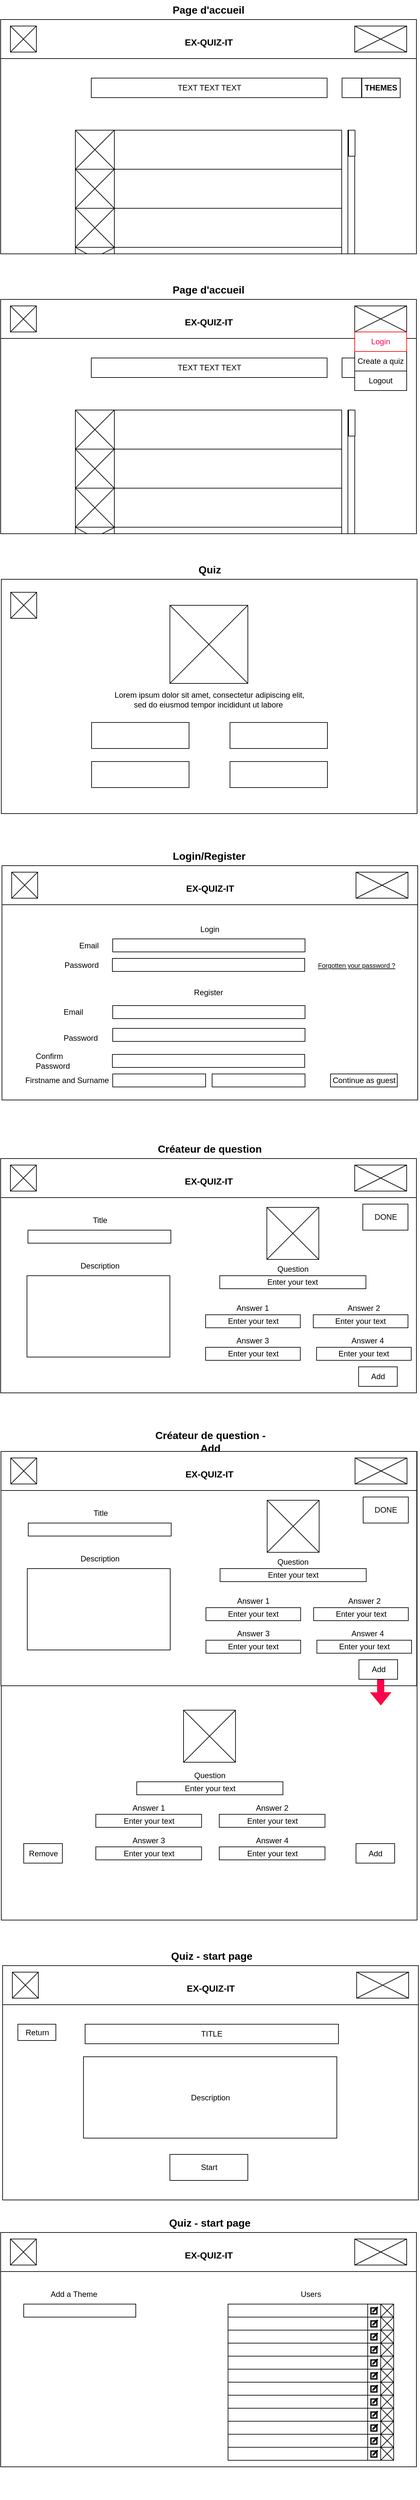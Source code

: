 <mxfile version="24.3.1" type="device">
  <diagram name="Page-1" id="W7BK3C1-tmlD2QfqaIR0">
    <mxGraphModel dx="941" dy="485" grid="1" gridSize="10" guides="1" tooltips="1" connect="1" arrows="1" fold="1" page="1" pageScale="1" pageWidth="850" pageHeight="1100" math="0" shadow="0">
      <root>
        <mxCell id="0" />
        <mxCell id="1" parent="0" />
        <mxCell id="GtbYz4PK6d4btrCefE2T-1" value="" style="rounded=0;whiteSpace=wrap;html=1;" parent="1" vertex="1">
          <mxGeometry x="105" y="40" width="640" height="360" as="geometry" />
        </mxCell>
        <mxCell id="GtbYz4PK6d4btrCefE2T-3" value="" style="endArrow=none;html=1;rounded=0;entryX=1;entryY=0.11;entryDx=0;entryDy=0;entryPerimeter=0;exitX=0;exitY=0.11;exitDx=0;exitDy=0;exitPerimeter=0;" parent="1" edge="1">
          <mxGeometry width="50" height="50" relative="1" as="geometry">
            <mxPoint x="105" y="100.0" as="sourcePoint" />
            <mxPoint x="745" y="100.0" as="targetPoint" />
          </mxGeometry>
        </mxCell>
        <mxCell id="GtbYz4PK6d4btrCefE2T-5" value="&lt;span style=&quot;font-size: 14px;&quot;&gt;&lt;b&gt;EX-QUIZ-IT&lt;/b&gt;&lt;/span&gt;" style="text;html=1;strokeColor=none;fillColor=none;align=center;verticalAlign=middle;whiteSpace=wrap;rounded=0;" parent="1" vertex="1">
          <mxGeometry x="367" y="60" width="117" height="30" as="geometry" />
        </mxCell>
        <mxCell id="GtbYz4PK6d4btrCefE2T-6" value="" style="rounded=0;whiteSpace=wrap;html=1;" parent="1" vertex="1">
          <mxGeometry x="120" y="50" width="40" height="40" as="geometry" />
        </mxCell>
        <mxCell id="GtbYz4PK6d4btrCefE2T-7" value="" style="endArrow=none;html=1;rounded=0;exitX=0;exitY=1;exitDx=0;exitDy=0;entryX=1;entryY=0;entryDx=0;entryDy=0;" parent="1" source="GtbYz4PK6d4btrCefE2T-6" target="GtbYz4PK6d4btrCefE2T-6" edge="1">
          <mxGeometry width="50" height="50" relative="1" as="geometry">
            <mxPoint x="160" y="95" as="sourcePoint" />
            <mxPoint x="210" y="45" as="targetPoint" />
          </mxGeometry>
        </mxCell>
        <mxCell id="GtbYz4PK6d4btrCefE2T-8" value="" style="endArrow=none;html=1;rounded=0;exitX=0;exitY=0;exitDx=0;exitDy=0;entryX=1;entryY=1;entryDx=0;entryDy=0;" parent="1" source="GtbYz4PK6d4btrCefE2T-6" target="GtbYz4PK6d4btrCefE2T-6" edge="1">
          <mxGeometry width="50" height="50" relative="1" as="geometry">
            <mxPoint x="170" y="110" as="sourcePoint" />
            <mxPoint x="220" y="60" as="targetPoint" />
          </mxGeometry>
        </mxCell>
        <mxCell id="GtbYz4PK6d4btrCefE2T-9" value="" style="rounded=0;whiteSpace=wrap;html=1;" parent="1" vertex="1">
          <mxGeometry x="650" y="50" width="80" height="40" as="geometry" />
        </mxCell>
        <mxCell id="GtbYz4PK6d4btrCefE2T-10" value="" style="endArrow=none;html=1;rounded=0;exitX=0;exitY=1;exitDx=0;exitDy=0;entryX=1;entryY=0;entryDx=0;entryDy=0;" parent="1" source="GtbYz4PK6d4btrCefE2T-9" target="GtbYz4PK6d4btrCefE2T-9" edge="1">
          <mxGeometry width="50" height="50" relative="1" as="geometry">
            <mxPoint x="700" y="90" as="sourcePoint" />
            <mxPoint x="750" y="40" as="targetPoint" />
          </mxGeometry>
        </mxCell>
        <mxCell id="GtbYz4PK6d4btrCefE2T-11" value="" style="endArrow=none;html=1;rounded=0;exitX=0;exitY=0;exitDx=0;exitDy=0;entryX=1;entryY=1;entryDx=0;entryDy=0;" parent="1" source="GtbYz4PK6d4btrCefE2T-9" target="GtbYz4PK6d4btrCefE2T-9" edge="1">
          <mxGeometry width="50" height="50" relative="1" as="geometry">
            <mxPoint x="650" y="60" as="sourcePoint" />
            <mxPoint x="700" y="10" as="targetPoint" />
          </mxGeometry>
        </mxCell>
        <mxCell id="GtbYz4PK6d4btrCefE2T-66" value="&lt;font style=&quot;font-size: 16px;&quot;&gt;&lt;b&gt;Page d&#39;accueil&lt;/b&gt;&lt;/font&gt;" style="text;html=1;strokeColor=none;fillColor=none;align=center;verticalAlign=middle;whiteSpace=wrap;rounded=0;" parent="1" vertex="1">
          <mxGeometry x="357" y="10" width="136" height="30" as="geometry" />
        </mxCell>
        <mxCell id="_i3K3cMew_z39klPhCvb-11" value="" style="group" parent="1" vertex="1" connectable="0">
          <mxGeometry x="220" y="210" width="410" height="60" as="geometry" />
        </mxCell>
        <mxCell id="_i3K3cMew_z39klPhCvb-13" value="" style="group" parent="_i3K3cMew_z39klPhCvb-11" vertex="1" connectable="0">
          <mxGeometry width="410" height="60" as="geometry" />
        </mxCell>
        <mxCell id="_i3K3cMew_z39klPhCvb-4" value="" style="rounded=0;whiteSpace=wrap;html=1;" parent="_i3K3cMew_z39klPhCvb-13" vertex="1">
          <mxGeometry width="410" height="60" as="geometry" />
        </mxCell>
        <mxCell id="_i3K3cMew_z39klPhCvb-7" value="" style="whiteSpace=wrap;html=1;aspect=fixed;" parent="_i3K3cMew_z39klPhCvb-13" vertex="1">
          <mxGeometry width="60" height="60" as="geometry" />
        </mxCell>
        <mxCell id="_i3K3cMew_z39klPhCvb-9" value="" style="endArrow=none;html=1;rounded=0;entryX=0;entryY=0;entryDx=0;entryDy=0;exitX=1;exitY=1;exitDx=0;exitDy=0;" parent="_i3K3cMew_z39klPhCvb-13" source="_i3K3cMew_z39klPhCvb-7" target="_i3K3cMew_z39klPhCvb-7" edge="1">
          <mxGeometry width="50" height="50" relative="1" as="geometry">
            <mxPoint x="150" y="110" as="sourcePoint" />
            <mxPoint x="200" y="60" as="targetPoint" />
          </mxGeometry>
        </mxCell>
        <mxCell id="_i3K3cMew_z39klPhCvb-10" value="" style="endArrow=none;html=1;rounded=0;exitX=0;exitY=1;exitDx=0;exitDy=0;entryX=1;entryY=0;entryDx=0;entryDy=0;" parent="_i3K3cMew_z39klPhCvb-13" source="_i3K3cMew_z39klPhCvb-7" target="_i3K3cMew_z39klPhCvb-7" edge="1">
          <mxGeometry width="50" height="50" relative="1" as="geometry">
            <mxPoint x="90" y="100" as="sourcePoint" />
            <mxPoint x="140" y="50" as="targetPoint" />
          </mxGeometry>
        </mxCell>
        <mxCell id="_i3K3cMew_z39klPhCvb-14" value="" style="group" parent="1" vertex="1" connectable="0">
          <mxGeometry x="220" y="270" width="410" height="60" as="geometry" />
        </mxCell>
        <mxCell id="_i3K3cMew_z39klPhCvb-15" value="" style="rounded=0;whiteSpace=wrap;html=1;" parent="_i3K3cMew_z39klPhCvb-14" vertex="1">
          <mxGeometry width="410" height="60" as="geometry" />
        </mxCell>
        <mxCell id="_i3K3cMew_z39klPhCvb-16" value="" style="whiteSpace=wrap;html=1;aspect=fixed;" parent="_i3K3cMew_z39klPhCvb-14" vertex="1">
          <mxGeometry width="60" height="60" as="geometry" />
        </mxCell>
        <mxCell id="_i3K3cMew_z39klPhCvb-17" value="" style="endArrow=none;html=1;rounded=0;entryX=0;entryY=0;entryDx=0;entryDy=0;exitX=1;exitY=1;exitDx=0;exitDy=0;" parent="_i3K3cMew_z39klPhCvb-14" source="_i3K3cMew_z39klPhCvb-16" target="_i3K3cMew_z39klPhCvb-16" edge="1">
          <mxGeometry width="50" height="50" relative="1" as="geometry">
            <mxPoint x="150" y="110" as="sourcePoint" />
            <mxPoint x="200" y="60" as="targetPoint" />
          </mxGeometry>
        </mxCell>
        <mxCell id="_i3K3cMew_z39klPhCvb-18" value="" style="endArrow=none;html=1;rounded=0;exitX=0;exitY=1;exitDx=0;exitDy=0;entryX=1;entryY=0;entryDx=0;entryDy=0;" parent="_i3K3cMew_z39klPhCvb-14" source="_i3K3cMew_z39klPhCvb-16" target="_i3K3cMew_z39klPhCvb-16" edge="1">
          <mxGeometry width="50" height="50" relative="1" as="geometry">
            <mxPoint x="90" y="100" as="sourcePoint" />
            <mxPoint x="140" y="50" as="targetPoint" />
          </mxGeometry>
        </mxCell>
        <mxCell id="_i3K3cMew_z39klPhCvb-19" value="" style="group" parent="1" vertex="1" connectable="0">
          <mxGeometry x="220" y="330" width="410" height="60" as="geometry" />
        </mxCell>
        <mxCell id="_i3K3cMew_z39klPhCvb-20" value="" style="rounded=0;whiteSpace=wrap;html=1;" parent="_i3K3cMew_z39klPhCvb-19" vertex="1">
          <mxGeometry width="410" height="60" as="geometry" />
        </mxCell>
        <mxCell id="_i3K3cMew_z39klPhCvb-21" value="" style="whiteSpace=wrap;html=1;aspect=fixed;" parent="_i3K3cMew_z39klPhCvb-19" vertex="1">
          <mxGeometry width="60" height="60" as="geometry" />
        </mxCell>
        <mxCell id="_i3K3cMew_z39klPhCvb-22" value="" style="endArrow=none;html=1;rounded=0;entryX=0;entryY=0;entryDx=0;entryDy=0;exitX=1;exitY=1;exitDx=0;exitDy=0;" parent="_i3K3cMew_z39klPhCvb-19" source="_i3K3cMew_z39klPhCvb-21" target="_i3K3cMew_z39klPhCvb-21" edge="1">
          <mxGeometry width="50" height="50" relative="1" as="geometry">
            <mxPoint x="150" y="110" as="sourcePoint" />
            <mxPoint x="200" y="60" as="targetPoint" />
          </mxGeometry>
        </mxCell>
        <mxCell id="_i3K3cMew_z39klPhCvb-23" value="" style="endArrow=none;html=1;rounded=0;exitX=0;exitY=1;exitDx=0;exitDy=0;entryX=1;entryY=0;entryDx=0;entryDy=0;" parent="_i3K3cMew_z39klPhCvb-19" source="_i3K3cMew_z39klPhCvb-21" target="_i3K3cMew_z39klPhCvb-21" edge="1">
          <mxGeometry width="50" height="50" relative="1" as="geometry">
            <mxPoint x="90" y="100" as="sourcePoint" />
            <mxPoint x="140" y="50" as="targetPoint" />
          </mxGeometry>
        </mxCell>
        <mxCell id="_i3K3cMew_z39klPhCvb-24" value="" style="group" parent="1" vertex="1" connectable="0">
          <mxGeometry x="220" y="390" width="410" height="10" as="geometry" />
        </mxCell>
        <mxCell id="_i3K3cMew_z39klPhCvb-25" value="" style="rounded=0;whiteSpace=wrap;html=1;" parent="_i3K3cMew_z39klPhCvb-24" vertex="1">
          <mxGeometry width="410" height="10" as="geometry" />
        </mxCell>
        <mxCell id="_i3K3cMew_z39klPhCvb-30" value="" style="endArrow=none;html=1;rounded=0;exitX=0;exitY=0;exitDx=0;exitDy=0;entryX=0.043;entryY=0.999;entryDx=0;entryDy=0;entryPerimeter=0;" parent="_i3K3cMew_z39klPhCvb-24" source="_i3K3cMew_z39klPhCvb-25" target="_i3K3cMew_z39klPhCvb-25" edge="1">
          <mxGeometry width="50" height="50" relative="1" as="geometry">
            <mxPoint x="40" y="30" as="sourcePoint" />
            <mxPoint x="90" y="-20" as="targetPoint" />
          </mxGeometry>
        </mxCell>
        <mxCell id="_i3K3cMew_z39klPhCvb-31" value="" style="endArrow=none;html=1;rounded=0;exitX=0.1;exitY=1.011;exitDx=0;exitDy=0;exitPerimeter=0;entryX=0.145;entryY=0.075;entryDx=0;entryDy=0;entryPerimeter=0;" parent="_i3K3cMew_z39klPhCvb-24" source="_i3K3cMew_z39klPhCvb-25" target="_i3K3cMew_z39klPhCvb-25" edge="1">
          <mxGeometry width="50" height="50" relative="1" as="geometry">
            <mxPoint x="10" y="10" as="sourcePoint" />
            <mxPoint x="60" y="-40" as="targetPoint" />
          </mxGeometry>
        </mxCell>
        <mxCell id="_i3K3cMew_z39klPhCvb-29" value="" style="endArrow=none;html=1;rounded=0;entryX=0.146;entryY=0.999;entryDx=0;entryDy=0;entryPerimeter=0;" parent="1" target="_i3K3cMew_z39klPhCvb-20" edge="1">
          <mxGeometry width="50" height="50" relative="1" as="geometry">
            <mxPoint x="280" y="400" as="sourcePoint" />
            <mxPoint x="310" y="370" as="targetPoint" />
          </mxGeometry>
        </mxCell>
        <mxCell id="_i3K3cMew_z39klPhCvb-32" value="TEXT TEXT TEXT" style="rounded=0;whiteSpace=wrap;html=1;" parent="1" vertex="1">
          <mxGeometry x="244.5" y="130" width="363" height="30" as="geometry" />
        </mxCell>
        <mxCell id="_i3K3cMew_z39klPhCvb-33" value="" style="rounded=0;whiteSpace=wrap;html=1;" parent="1" vertex="1">
          <mxGeometry x="639.5" y="210" width="10.5" height="190" as="geometry" />
        </mxCell>
        <mxCell id="_i3K3cMew_z39klPhCvb-34" value="" style="rounded=0;whiteSpace=wrap;html=1;" parent="1" vertex="1">
          <mxGeometry x="640.5" y="210" width="10" height="40" as="geometry" />
        </mxCell>
        <mxCell id="_i3K3cMew_z39klPhCvb-37" value="" style="group" parent="1" vertex="1" connectable="0">
          <mxGeometry x="630.5" y="130" width="30" height="30" as="geometry" />
        </mxCell>
        <mxCell id="_i3K3cMew_z39klPhCvb-36" value="" style="rounded=0;whiteSpace=wrap;html=1;" parent="_i3K3cMew_z39klPhCvb-37" vertex="1">
          <mxGeometry width="30" height="30" as="geometry" />
        </mxCell>
        <mxCell id="_i3K3cMew_z39klPhCvb-35" value="" style="shape=image;html=1;verticalAlign=top;verticalLabelPosition=bottom;labelBackgroundColor=#ffffff;imageAspect=0;aspect=fixed;image=https://cdn0.iconfinder.com/data/icons/phosphor-fill-vol-3/256/funnel-fill-128.png" parent="_i3K3cMew_z39klPhCvb-37" vertex="1">
          <mxGeometry x="1" y="1" width="28" height="28" as="geometry" />
        </mxCell>
        <mxCell id="_i3K3cMew_z39klPhCvb-38" value="&lt;b&gt;THEMES&lt;/b&gt;" style="rounded=0;whiteSpace=wrap;html=1;" parent="1" vertex="1">
          <mxGeometry x="661" y="130" width="59" height="30" as="geometry" />
        </mxCell>
        <mxCell id="_i3K3cMew_z39klPhCvb-41" value="" style="rounded=0;whiteSpace=wrap;html=1;" parent="1" vertex="1">
          <mxGeometry x="106" y="900" width="640" height="360" as="geometry" />
        </mxCell>
        <mxCell id="_i3K3cMew_z39klPhCvb-78" value="&lt;span style=&quot;font-size: 16px;&quot;&gt;&lt;b&gt;Quiz&lt;/b&gt;&lt;/span&gt;" style="text;html=1;strokeColor=none;fillColor=none;align=center;verticalAlign=middle;whiteSpace=wrap;rounded=0;" parent="1" vertex="1">
          <mxGeometry x="359" y="870" width="136" height="30" as="geometry" />
        </mxCell>
        <mxCell id="_i3K3cMew_z39klPhCvb-80" value="" style="whiteSpace=wrap;html=1;aspect=fixed;" parent="1" vertex="1">
          <mxGeometry x="365.5" y="940" width="120" height="120" as="geometry" />
        </mxCell>
        <mxCell id="_i3K3cMew_z39klPhCvb-81" value="Lorem ipsum dolor sit amet, consectetur adipiscing elit, sed do eiusmod tempor incididunt ut labore&amp;nbsp;" style="text;html=1;align=center;verticalAlign=middle;whiteSpace=wrap;rounded=0;" parent="1" vertex="1">
          <mxGeometry x="272.75" y="1070" width="306.5" height="30" as="geometry" />
        </mxCell>
        <mxCell id="_i3K3cMew_z39klPhCvb-82" value="" style="endArrow=none;html=1;rounded=0;exitX=1;exitY=0;exitDx=0;exitDy=0;entryX=0;entryY=1;entryDx=0;entryDy=0;" parent="1" source="_i3K3cMew_z39klPhCvb-80" target="_i3K3cMew_z39klPhCvb-80" edge="1">
          <mxGeometry width="50" height="50" relative="1" as="geometry">
            <mxPoint x="340.5" y="1040" as="sourcePoint" />
            <mxPoint x="390.5" y="990" as="targetPoint" />
          </mxGeometry>
        </mxCell>
        <mxCell id="_i3K3cMew_z39klPhCvb-83" value="" style="endArrow=none;html=1;rounded=0;exitX=1;exitY=1;exitDx=0;exitDy=0;entryX=0;entryY=0;entryDx=0;entryDy=0;" parent="1" source="_i3K3cMew_z39klPhCvb-80" target="_i3K3cMew_z39klPhCvb-80" edge="1">
          <mxGeometry width="50" height="50" relative="1" as="geometry">
            <mxPoint x="340.5" y="1040" as="sourcePoint" />
            <mxPoint x="390.5" y="990" as="targetPoint" />
          </mxGeometry>
        </mxCell>
        <mxCell id="_i3K3cMew_z39klPhCvb-84" value="" style="rounded=0;whiteSpace=wrap;html=1;" parent="1" vertex="1">
          <mxGeometry x="245" y="1120" width="150" height="40" as="geometry" />
        </mxCell>
        <mxCell id="_i3K3cMew_z39klPhCvb-85" value="" style="rounded=0;whiteSpace=wrap;html=1;" parent="1" vertex="1">
          <mxGeometry x="458" y="1120" width="150" height="40" as="geometry" />
        </mxCell>
        <mxCell id="_i3K3cMew_z39klPhCvb-86" value="" style="rounded=0;whiteSpace=wrap;html=1;" parent="1" vertex="1">
          <mxGeometry x="245" y="1180" width="150" height="40" as="geometry" />
        </mxCell>
        <mxCell id="_i3K3cMew_z39klPhCvb-87" value="" style="rounded=0;whiteSpace=wrap;html=1;" parent="1" vertex="1">
          <mxGeometry x="458" y="1180" width="150" height="40" as="geometry" />
        </mxCell>
        <mxCell id="_i3K3cMew_z39klPhCvb-89" value="" style="whiteSpace=wrap;html=1;aspect=fixed;" parent="1" vertex="1">
          <mxGeometry x="120.5" y="920" width="40" height="40" as="geometry" />
        </mxCell>
        <mxCell id="_i3K3cMew_z39klPhCvb-90" value="" style="endArrow=none;html=1;rounded=0;exitX=0;exitY=1;exitDx=0;exitDy=0;entryX=1;entryY=0;entryDx=0;entryDy=0;" parent="1" source="_i3K3cMew_z39klPhCvb-89" target="_i3K3cMew_z39klPhCvb-89" edge="1">
          <mxGeometry width="50" height="50" relative="1" as="geometry">
            <mxPoint x="440.5" y="1060" as="sourcePoint" />
            <mxPoint x="490.5" y="1010" as="targetPoint" />
          </mxGeometry>
        </mxCell>
        <mxCell id="_i3K3cMew_z39klPhCvb-91" value="" style="endArrow=none;html=1;rounded=0;exitX=0;exitY=0;exitDx=0;exitDy=0;entryX=1;entryY=1;entryDx=0;entryDy=0;" parent="1" source="_i3K3cMew_z39klPhCvb-89" target="_i3K3cMew_z39klPhCvb-89" edge="1">
          <mxGeometry width="50" height="50" relative="1" as="geometry">
            <mxPoint x="440.5" y="1060" as="sourcePoint" />
            <mxPoint x="490.5" y="1010" as="targetPoint" />
          </mxGeometry>
        </mxCell>
        <mxCell id="_i3K3cMew_z39klPhCvb-92" value="" style="rounded=0;whiteSpace=wrap;html=1;" parent="1" vertex="1">
          <mxGeometry x="107" y="1340" width="640" height="360" as="geometry" />
        </mxCell>
        <mxCell id="_i3K3cMew_z39klPhCvb-93" value="" style="endArrow=none;html=1;rounded=0;entryX=1;entryY=0.11;entryDx=0;entryDy=0;entryPerimeter=0;exitX=0;exitY=0.11;exitDx=0;exitDy=0;exitPerimeter=0;" parent="1" edge="1">
          <mxGeometry width="50" height="50" relative="1" as="geometry">
            <mxPoint x="107" y="1400" as="sourcePoint" />
            <mxPoint x="747" y="1400" as="targetPoint" />
          </mxGeometry>
        </mxCell>
        <mxCell id="_i3K3cMew_z39klPhCvb-94" value="&lt;span style=&quot;font-size: 14px;&quot;&gt;&lt;b&gt;EX-QUIZ-IT&lt;/b&gt;&lt;/span&gt;" style="text;html=1;strokeColor=none;fillColor=none;align=center;verticalAlign=middle;whiteSpace=wrap;rounded=0;" parent="1" vertex="1">
          <mxGeometry x="369" y="1360" width="117" height="30" as="geometry" />
        </mxCell>
        <mxCell id="_i3K3cMew_z39klPhCvb-95" value="" style="rounded=0;whiteSpace=wrap;html=1;" parent="1" vertex="1">
          <mxGeometry x="122" y="1350" width="40" height="40" as="geometry" />
        </mxCell>
        <mxCell id="_i3K3cMew_z39klPhCvb-96" value="" style="endArrow=none;html=1;rounded=0;exitX=0;exitY=1;exitDx=0;exitDy=0;entryX=1;entryY=0;entryDx=0;entryDy=0;" parent="1" source="_i3K3cMew_z39klPhCvb-95" target="_i3K3cMew_z39klPhCvb-95" edge="1">
          <mxGeometry width="50" height="50" relative="1" as="geometry">
            <mxPoint x="162" y="1395" as="sourcePoint" />
            <mxPoint x="212" y="1345" as="targetPoint" />
          </mxGeometry>
        </mxCell>
        <mxCell id="_i3K3cMew_z39klPhCvb-97" value="" style="endArrow=none;html=1;rounded=0;exitX=0;exitY=0;exitDx=0;exitDy=0;entryX=1;entryY=1;entryDx=0;entryDy=0;" parent="1" source="_i3K3cMew_z39klPhCvb-95" target="_i3K3cMew_z39klPhCvb-95" edge="1">
          <mxGeometry width="50" height="50" relative="1" as="geometry">
            <mxPoint x="172" y="1410" as="sourcePoint" />
            <mxPoint x="222" y="1360" as="targetPoint" />
          </mxGeometry>
        </mxCell>
        <mxCell id="_i3K3cMew_z39klPhCvb-98" value="" style="rounded=0;whiteSpace=wrap;html=1;" parent="1" vertex="1">
          <mxGeometry x="652" y="1350" width="80" height="40" as="geometry" />
        </mxCell>
        <mxCell id="_i3K3cMew_z39klPhCvb-99" value="" style="endArrow=none;html=1;rounded=0;exitX=0;exitY=1;exitDx=0;exitDy=0;entryX=1;entryY=0;entryDx=0;entryDy=0;" parent="1" source="_i3K3cMew_z39klPhCvb-98" target="_i3K3cMew_z39klPhCvb-98" edge="1">
          <mxGeometry width="50" height="50" relative="1" as="geometry">
            <mxPoint x="702" y="1390" as="sourcePoint" />
            <mxPoint x="752" y="1340" as="targetPoint" />
          </mxGeometry>
        </mxCell>
        <mxCell id="_i3K3cMew_z39klPhCvb-100" value="" style="endArrow=none;html=1;rounded=0;exitX=0;exitY=0;exitDx=0;exitDy=0;entryX=1;entryY=1;entryDx=0;entryDy=0;" parent="1" source="_i3K3cMew_z39klPhCvb-98" target="_i3K3cMew_z39klPhCvb-98" edge="1">
          <mxGeometry width="50" height="50" relative="1" as="geometry">
            <mxPoint x="652" y="1360" as="sourcePoint" />
            <mxPoint x="702" y="1310" as="targetPoint" />
          </mxGeometry>
        </mxCell>
        <mxCell id="_i3K3cMew_z39klPhCvb-129" value="&lt;span style=&quot;font-size: 16px;&quot;&gt;&lt;b&gt;Login/Register&lt;/b&gt;&lt;/span&gt;" style="text;html=1;strokeColor=none;fillColor=none;align=center;verticalAlign=middle;whiteSpace=wrap;rounded=0;" parent="1" vertex="1">
          <mxGeometry x="357.5" y="1310" width="136" height="30" as="geometry" />
        </mxCell>
        <mxCell id="_i3K3cMew_z39klPhCvb-130" value="" style="rounded=0;whiteSpace=wrap;html=1;" parent="1" vertex="1">
          <mxGeometry x="277.5" y="1452.5" width="296" height="20" as="geometry" />
        </mxCell>
        <mxCell id="_i3K3cMew_z39klPhCvb-132" value="" style="rounded=0;whiteSpace=wrap;html=1;" parent="1" vertex="1">
          <mxGeometry x="277" y="1482.5" width="296" height="20" as="geometry" />
        </mxCell>
        <mxCell id="_i3K3cMew_z39klPhCvb-134" value="" style="rounded=0;whiteSpace=wrap;html=1;" parent="1" vertex="1">
          <mxGeometry x="277.5" y="1590" width="296" height="20" as="geometry" />
        </mxCell>
        <mxCell id="_i3K3cMew_z39klPhCvb-135" value="" style="rounded=0;whiteSpace=wrap;html=1;" parent="1" vertex="1">
          <mxGeometry x="277.5" y="1555" width="296" height="20" as="geometry" />
        </mxCell>
        <mxCell id="_i3K3cMew_z39klPhCvb-136" value="" style="rounded=0;whiteSpace=wrap;html=1;" parent="1" vertex="1">
          <mxGeometry x="277.5" y="1660" width="143" height="20" as="geometry" />
        </mxCell>
        <mxCell id="_i3K3cMew_z39klPhCvb-137" value="" style="rounded=0;whiteSpace=wrap;html=1;" parent="1" vertex="1">
          <mxGeometry x="430.5" y="1660" width="143" height="20" as="geometry" />
        </mxCell>
        <mxCell id="_i3K3cMew_z39klPhCvb-138" value="Register" style="text;html=1;align=center;verticalAlign=middle;whiteSpace=wrap;rounded=0;" parent="1" vertex="1">
          <mxGeometry x="395" y="1520" width="60" height="30" as="geometry" />
        </mxCell>
        <mxCell id="_i3K3cMew_z39klPhCvb-139" value="Email" style="text;html=1;align=right;verticalAlign=middle;whiteSpace=wrap;rounded=0;" parent="1" vertex="1">
          <mxGeometry x="190" y="1450" width="67.75" height="25" as="geometry" />
        </mxCell>
        <mxCell id="_i3K3cMew_z39klPhCvb-140" value="Password" style="text;html=1;align=right;verticalAlign=middle;whiteSpace=wrap;rounded=0;" parent="1" vertex="1">
          <mxGeometry x="190" y="1480" width="67.75" height="25" as="geometry" />
        </mxCell>
        <mxCell id="_i3K3cMew_z39klPhCvb-141" value="Login" style="text;html=1;align=center;verticalAlign=middle;whiteSpace=wrap;rounded=0;" parent="1" vertex="1">
          <mxGeometry x="396.5" y="1422.5" width="60" height="30" as="geometry" />
        </mxCell>
        <mxCell id="_i3K3cMew_z39klPhCvb-142" value="&lt;font style=&quot;font-size: 10px;&quot;&gt;Forgotten your password ?&lt;/font&gt;" style="text;html=1;align=center;verticalAlign=middle;whiteSpace=wrap;rounded=0;fontStyle=4" parent="1" vertex="1">
          <mxGeometry x="572.5" y="1477.5" width="159.5" height="30" as="geometry" />
        </mxCell>
        <mxCell id="_i3K3cMew_z39klPhCvb-143" value="" style="rounded=0;whiteSpace=wrap;html=1;" parent="1" vertex="1">
          <mxGeometry x="105" y="1790" width="640" height="360" as="geometry" />
        </mxCell>
        <mxCell id="_i3K3cMew_z39klPhCvb-144" value="" style="endArrow=none;html=1;rounded=0;entryX=1;entryY=0.11;entryDx=0;entryDy=0;entryPerimeter=0;exitX=0;exitY=0.11;exitDx=0;exitDy=0;exitPerimeter=0;" parent="1" edge="1">
          <mxGeometry width="50" height="50" relative="1" as="geometry">
            <mxPoint x="105" y="1850" as="sourcePoint" />
            <mxPoint x="745" y="1850" as="targetPoint" />
          </mxGeometry>
        </mxCell>
        <mxCell id="_i3K3cMew_z39klPhCvb-145" value="&lt;span style=&quot;font-size: 14px;&quot;&gt;&lt;b&gt;EX-QUIZ-IT&lt;/b&gt;&lt;/span&gt;" style="text;html=1;strokeColor=none;fillColor=none;align=center;verticalAlign=middle;whiteSpace=wrap;rounded=0;" parent="1" vertex="1">
          <mxGeometry x="367" y="1810" width="117" height="30" as="geometry" />
        </mxCell>
        <mxCell id="_i3K3cMew_z39klPhCvb-146" value="" style="rounded=0;whiteSpace=wrap;html=1;" parent="1" vertex="1">
          <mxGeometry x="120" y="1800" width="40" height="40" as="geometry" />
        </mxCell>
        <mxCell id="_i3K3cMew_z39klPhCvb-147" value="" style="endArrow=none;html=1;rounded=0;exitX=0;exitY=1;exitDx=0;exitDy=0;entryX=1;entryY=0;entryDx=0;entryDy=0;" parent="1" source="_i3K3cMew_z39klPhCvb-146" target="_i3K3cMew_z39klPhCvb-146" edge="1">
          <mxGeometry width="50" height="50" relative="1" as="geometry">
            <mxPoint x="160" y="1845" as="sourcePoint" />
            <mxPoint x="210" y="1795" as="targetPoint" />
          </mxGeometry>
        </mxCell>
        <mxCell id="_i3K3cMew_z39klPhCvb-148" value="" style="endArrow=none;html=1;rounded=0;exitX=0;exitY=0;exitDx=0;exitDy=0;entryX=1;entryY=1;entryDx=0;entryDy=0;" parent="1" source="_i3K3cMew_z39klPhCvb-146" target="_i3K3cMew_z39klPhCvb-146" edge="1">
          <mxGeometry width="50" height="50" relative="1" as="geometry">
            <mxPoint x="170" y="1860" as="sourcePoint" />
            <mxPoint x="220" y="1810" as="targetPoint" />
          </mxGeometry>
        </mxCell>
        <mxCell id="_i3K3cMew_z39klPhCvb-149" value="" style="rounded=0;whiteSpace=wrap;html=1;" parent="1" vertex="1">
          <mxGeometry x="650" y="1800" width="80" height="40" as="geometry" />
        </mxCell>
        <mxCell id="_i3K3cMew_z39klPhCvb-150" value="" style="endArrow=none;html=1;rounded=0;exitX=0;exitY=1;exitDx=0;exitDy=0;entryX=1;entryY=0;entryDx=0;entryDy=0;" parent="1" source="_i3K3cMew_z39klPhCvb-149" target="_i3K3cMew_z39klPhCvb-149" edge="1">
          <mxGeometry width="50" height="50" relative="1" as="geometry">
            <mxPoint x="700" y="1840" as="sourcePoint" />
            <mxPoint x="750" y="1790" as="targetPoint" />
          </mxGeometry>
        </mxCell>
        <mxCell id="_i3K3cMew_z39klPhCvb-151" value="" style="endArrow=none;html=1;rounded=0;exitX=0;exitY=0;exitDx=0;exitDy=0;entryX=1;entryY=1;entryDx=0;entryDy=0;" parent="1" source="_i3K3cMew_z39klPhCvb-149" target="_i3K3cMew_z39klPhCvb-149" edge="1">
          <mxGeometry width="50" height="50" relative="1" as="geometry">
            <mxPoint x="650" y="1810" as="sourcePoint" />
            <mxPoint x="700" y="1760" as="targetPoint" />
          </mxGeometry>
        </mxCell>
        <mxCell id="_i3K3cMew_z39klPhCvb-173" value="" style="whiteSpace=wrap;html=1;aspect=fixed;" parent="1" vertex="1">
          <mxGeometry x="514.75" y="1865" width="80" height="80" as="geometry" />
        </mxCell>
        <mxCell id="_i3K3cMew_z39klPhCvb-174" value="" style="endArrow=none;html=1;rounded=0;exitX=1;exitY=0;exitDx=0;exitDy=0;entryX=0;entryY=1;entryDx=0;entryDy=0;" parent="1" source="_i3K3cMew_z39klPhCvb-173" target="_i3K3cMew_z39klPhCvb-173" edge="1">
          <mxGeometry width="50" height="50" relative="1" as="geometry">
            <mxPoint x="250.5" y="2020" as="sourcePoint" />
            <mxPoint x="300.5" y="1970" as="targetPoint" />
          </mxGeometry>
        </mxCell>
        <mxCell id="_i3K3cMew_z39klPhCvb-175" value="" style="endArrow=none;html=1;rounded=0;exitX=1;exitY=1;exitDx=0;exitDy=0;entryX=0;entryY=0;entryDx=0;entryDy=0;" parent="1" source="_i3K3cMew_z39klPhCvb-173" target="_i3K3cMew_z39klPhCvb-173" edge="1">
          <mxGeometry width="50" height="50" relative="1" as="geometry">
            <mxPoint x="250.5" y="2020" as="sourcePoint" />
            <mxPoint x="300.5" y="1970" as="targetPoint" />
          </mxGeometry>
        </mxCell>
        <mxCell id="_i3K3cMew_z39klPhCvb-176" value="Enter your text" style="rounded=0;whiteSpace=wrap;html=1;" parent="1" vertex="1">
          <mxGeometry x="442.25" y="1970" width="225" height="20" as="geometry" />
        </mxCell>
        <mxCell id="_i3K3cMew_z39klPhCvb-177" value="Enter your text" style="rounded=0;whiteSpace=wrap;html=1;" parent="1" vertex="1">
          <mxGeometry x="420.5" y="2030" width="145.75" height="20" as="geometry" />
        </mxCell>
        <mxCell id="_i3K3cMew_z39klPhCvb-181" value="Enter your text" style="rounded=0;whiteSpace=wrap;html=1;" parent="1" vertex="1">
          <mxGeometry x="420.5" y="2080" width="145.75" height="20" as="geometry" />
        </mxCell>
        <mxCell id="_i3K3cMew_z39klPhCvb-183" value="Answer 1" style="text;html=1;align=center;verticalAlign=middle;whiteSpace=wrap;rounded=0;" parent="1" vertex="1">
          <mxGeometry x="463.38" y="2010" width="60" height="20" as="geometry" />
        </mxCell>
        <mxCell id="_i3K3cMew_z39klPhCvb-184" value="Answer 2" style="text;html=1;align=center;verticalAlign=middle;whiteSpace=wrap;rounded=0;" parent="1" vertex="1">
          <mxGeometry x="634.13" y="2010" width="60" height="20" as="geometry" />
        </mxCell>
        <mxCell id="_i3K3cMew_z39klPhCvb-185" value="Answer 3" style="text;html=1;align=center;verticalAlign=middle;whiteSpace=wrap;rounded=0;" parent="1" vertex="1">
          <mxGeometry x="463.38" y="2060" width="60" height="20" as="geometry" />
        </mxCell>
        <mxCell id="_i3K3cMew_z39klPhCvb-186" value="Answer 4" style="text;html=1;align=center;verticalAlign=middle;whiteSpace=wrap;rounded=0;" parent="1" vertex="1">
          <mxGeometry x="639.5" y="2060" width="60" height="20" as="geometry" />
        </mxCell>
        <mxCell id="_i3K3cMew_z39klPhCvb-187" value="Question" style="text;html=1;align=center;verticalAlign=middle;whiteSpace=wrap;rounded=0;" parent="1" vertex="1">
          <mxGeometry x="524.75" y="1950" width="60" height="20" as="geometry" />
        </mxCell>
        <mxCell id="_i3K3cMew_z39klPhCvb-188" value="&lt;span style=&quot;font-size: 16px;&quot;&gt;&lt;b&gt;Créateur de question&lt;/b&gt;&lt;/span&gt;" style="text;html=1;strokeColor=none;fillColor=none;align=center;verticalAlign=middle;whiteSpace=wrap;rounded=0;" parent="1" vertex="1">
          <mxGeometry x="340.25" y="1760" width="173.5" height="30" as="geometry" />
        </mxCell>
        <mxCell id="_i3K3cMew_z39klPhCvb-191" value="Add" style="rounded=0;whiteSpace=wrap;html=1;" parent="1" vertex="1">
          <mxGeometry x="656" y="2110" width="59.5" height="30" as="geometry" />
        </mxCell>
        <mxCell id="_i3K3cMew_z39klPhCvb-194" value="DONE" style="rounded=0;whiteSpace=wrap;html=1;" parent="1" vertex="1">
          <mxGeometry x="662.5" y="1860" width="69.5" height="40" as="geometry" />
        </mxCell>
        <mxCell id="_i3K3cMew_z39klPhCvb-195" value="Continue as guest" style="rounded=0;whiteSpace=wrap;html=1;" parent="1" vertex="1">
          <mxGeometry x="612.75" y="1660" width="102.75" height="20" as="geometry" />
        </mxCell>
        <mxCell id="_i3K3cMew_z39klPhCvb-196" value="Email&amp;nbsp;" style="text;html=1;align=left;verticalAlign=middle;whiteSpace=wrap;rounded=0;" parent="1" vertex="1">
          <mxGeometry x="200" y="1550" width="60" height="30" as="geometry" />
        </mxCell>
        <mxCell id="_i3K3cMew_z39klPhCvb-197" value="Password" style="text;html=1;align=left;verticalAlign=middle;whiteSpace=wrap;rounded=0;" parent="1" vertex="1">
          <mxGeometry x="200" y="1590" width="60" height="30" as="geometry" />
        </mxCell>
        <mxCell id="_i3K3cMew_z39klPhCvb-198" value="Firstname and Surname" style="text;html=1;align=left;verticalAlign=middle;whiteSpace=wrap;rounded=0;" parent="1" vertex="1">
          <mxGeometry x="140.5" y="1655" width="132.25" height="30" as="geometry" />
        </mxCell>
        <mxCell id="_i3K3cMew_z39klPhCvb-199" value="" style="rounded=0;whiteSpace=wrap;html=1;" parent="1" vertex="1">
          <mxGeometry x="277" y="1630" width="296" height="20" as="geometry" />
        </mxCell>
        <mxCell id="_i3K3cMew_z39klPhCvb-200" value="Confirm Password" style="text;html=1;align=left;verticalAlign=middle;whiteSpace=wrap;rounded=0;" parent="1" vertex="1">
          <mxGeometry x="156.62" y="1625" width="100" height="30" as="geometry" />
        </mxCell>
        <mxCell id="x8R1sXybyzlNIvZhXPG_-4" value="" style="rounded=0;whiteSpace=wrap;html=1;" vertex="1" parent="1">
          <mxGeometry x="106" y="2240" width="640" height="360" as="geometry" />
        </mxCell>
        <mxCell id="x8R1sXybyzlNIvZhXPG_-5" value="" style="endArrow=none;html=1;rounded=0;entryX=1;entryY=0.11;entryDx=0;entryDy=0;entryPerimeter=0;exitX=0;exitY=0.11;exitDx=0;exitDy=0;exitPerimeter=0;" edge="1" parent="1">
          <mxGeometry width="50" height="50" relative="1" as="geometry">
            <mxPoint x="106" y="2300" as="sourcePoint" />
            <mxPoint x="746" y="2300" as="targetPoint" />
          </mxGeometry>
        </mxCell>
        <mxCell id="x8R1sXybyzlNIvZhXPG_-6" value="&lt;span style=&quot;font-size: 14px;&quot;&gt;&lt;b&gt;EX-QUIZ-IT&lt;/b&gt;&lt;/span&gt;" style="text;html=1;strokeColor=none;fillColor=none;align=center;verticalAlign=middle;whiteSpace=wrap;rounded=0;" vertex="1" parent="1">
          <mxGeometry x="368" y="2260" width="117" height="30" as="geometry" />
        </mxCell>
        <mxCell id="x8R1sXybyzlNIvZhXPG_-7" value="" style="rounded=0;whiteSpace=wrap;html=1;" vertex="1" parent="1">
          <mxGeometry x="121" y="2250" width="40" height="40" as="geometry" />
        </mxCell>
        <mxCell id="x8R1sXybyzlNIvZhXPG_-8" value="" style="endArrow=none;html=1;rounded=0;exitX=0;exitY=1;exitDx=0;exitDy=0;entryX=1;entryY=0;entryDx=0;entryDy=0;" edge="1" parent="1" source="x8R1sXybyzlNIvZhXPG_-7" target="x8R1sXybyzlNIvZhXPG_-7">
          <mxGeometry width="50" height="50" relative="1" as="geometry">
            <mxPoint x="161" y="2295" as="sourcePoint" />
            <mxPoint x="211" y="2245" as="targetPoint" />
          </mxGeometry>
        </mxCell>
        <mxCell id="x8R1sXybyzlNIvZhXPG_-9" value="" style="endArrow=none;html=1;rounded=0;exitX=0;exitY=0;exitDx=0;exitDy=0;entryX=1;entryY=1;entryDx=0;entryDy=0;" edge="1" parent="1" source="x8R1sXybyzlNIvZhXPG_-7" target="x8R1sXybyzlNIvZhXPG_-7">
          <mxGeometry width="50" height="50" relative="1" as="geometry">
            <mxPoint x="171" y="2310" as="sourcePoint" />
            <mxPoint x="221" y="2260" as="targetPoint" />
          </mxGeometry>
        </mxCell>
        <mxCell id="x8R1sXybyzlNIvZhXPG_-10" value="" style="rounded=0;whiteSpace=wrap;html=1;" vertex="1" parent="1">
          <mxGeometry x="651" y="2250" width="80" height="40" as="geometry" />
        </mxCell>
        <mxCell id="x8R1sXybyzlNIvZhXPG_-11" value="" style="endArrow=none;html=1;rounded=0;exitX=0;exitY=1;exitDx=0;exitDy=0;entryX=1;entryY=0;entryDx=0;entryDy=0;" edge="1" parent="1" source="x8R1sXybyzlNIvZhXPG_-10" target="x8R1sXybyzlNIvZhXPG_-10">
          <mxGeometry width="50" height="50" relative="1" as="geometry">
            <mxPoint x="701" y="2290" as="sourcePoint" />
            <mxPoint x="751" y="2240" as="targetPoint" />
          </mxGeometry>
        </mxCell>
        <mxCell id="x8R1sXybyzlNIvZhXPG_-12" value="" style="endArrow=none;html=1;rounded=0;exitX=0;exitY=0;exitDx=0;exitDy=0;entryX=1;entryY=1;entryDx=0;entryDy=0;" edge="1" parent="1" source="x8R1sXybyzlNIvZhXPG_-10" target="x8R1sXybyzlNIvZhXPG_-10">
          <mxGeometry width="50" height="50" relative="1" as="geometry">
            <mxPoint x="651" y="2260" as="sourcePoint" />
            <mxPoint x="701" y="2210" as="targetPoint" />
          </mxGeometry>
        </mxCell>
        <mxCell id="x8R1sXybyzlNIvZhXPG_-13" value="" style="whiteSpace=wrap;html=1;aspect=fixed;" vertex="1" parent="1">
          <mxGeometry x="386.5" y="2330" width="80" height="80" as="geometry" />
        </mxCell>
        <mxCell id="x8R1sXybyzlNIvZhXPG_-14" value="" style="endArrow=none;html=1;rounded=0;exitX=1;exitY=0;exitDx=0;exitDy=0;entryX=0;entryY=1;entryDx=0;entryDy=0;" edge="1" parent="1" source="x8R1sXybyzlNIvZhXPG_-13" target="x8R1sXybyzlNIvZhXPG_-13">
          <mxGeometry width="50" height="50" relative="1" as="geometry">
            <mxPoint x="251.5" y="2470" as="sourcePoint" />
            <mxPoint x="301.5" y="2420" as="targetPoint" />
          </mxGeometry>
        </mxCell>
        <mxCell id="x8R1sXybyzlNIvZhXPG_-15" value="" style="endArrow=none;html=1;rounded=0;exitX=1;exitY=1;exitDx=0;exitDy=0;entryX=0;entryY=0;entryDx=0;entryDy=0;" edge="1" parent="1" source="x8R1sXybyzlNIvZhXPG_-13" target="x8R1sXybyzlNIvZhXPG_-13">
          <mxGeometry width="50" height="50" relative="1" as="geometry">
            <mxPoint x="251.5" y="2470" as="sourcePoint" />
            <mxPoint x="301.5" y="2420" as="targetPoint" />
          </mxGeometry>
        </mxCell>
        <mxCell id="x8R1sXybyzlNIvZhXPG_-16" value="Enter your text" style="rounded=0;whiteSpace=wrap;html=1;" vertex="1" parent="1">
          <mxGeometry x="314.5" y="2440" width="225" height="20" as="geometry" />
        </mxCell>
        <mxCell id="x8R1sXybyzlNIvZhXPG_-17" value="Enter your text" style="rounded=0;whiteSpace=wrap;html=1;" vertex="1" parent="1">
          <mxGeometry x="251.5" y="2490" width="162.75" height="20" as="geometry" />
        </mxCell>
        <mxCell id="x8R1sXybyzlNIvZhXPG_-18" value="Enter your text" style="rounded=0;whiteSpace=wrap;html=1;" vertex="1" parent="1">
          <mxGeometry x="441.5" y="2490" width="162.75" height="20" as="geometry" />
        </mxCell>
        <mxCell id="x8R1sXybyzlNIvZhXPG_-19" value="Enter your text" style="rounded=0;whiteSpace=wrap;html=1;" vertex="1" parent="1">
          <mxGeometry x="251.5" y="2540" width="162.75" height="20" as="geometry" />
        </mxCell>
        <mxCell id="x8R1sXybyzlNIvZhXPG_-20" value="Enter your text" style="rounded=0;whiteSpace=wrap;html=1;" vertex="1" parent="1">
          <mxGeometry x="441.5" y="2540" width="162.75" height="20" as="geometry" />
        </mxCell>
        <mxCell id="x8R1sXybyzlNIvZhXPG_-21" value="Answer 1" style="text;html=1;align=center;verticalAlign=middle;whiteSpace=wrap;rounded=0;" vertex="1" parent="1">
          <mxGeometry x="302.87" y="2470" width="60" height="20" as="geometry" />
        </mxCell>
        <mxCell id="x8R1sXybyzlNIvZhXPG_-22" value="Answer 2" style="text;html=1;align=center;verticalAlign=middle;whiteSpace=wrap;rounded=0;" vertex="1" parent="1">
          <mxGeometry x="492.87" y="2470" width="60" height="20" as="geometry" />
        </mxCell>
        <mxCell id="x8R1sXybyzlNIvZhXPG_-23" value="Answer 3" style="text;html=1;align=center;verticalAlign=middle;whiteSpace=wrap;rounded=0;" vertex="1" parent="1">
          <mxGeometry x="302.87" y="2520" width="60" height="20" as="geometry" />
        </mxCell>
        <mxCell id="x8R1sXybyzlNIvZhXPG_-24" value="Answer 4" style="text;html=1;align=center;verticalAlign=middle;whiteSpace=wrap;rounded=0;" vertex="1" parent="1">
          <mxGeometry x="492.87" y="2520" width="60" height="20" as="geometry" />
        </mxCell>
        <mxCell id="x8R1sXybyzlNIvZhXPG_-25" value="Question" style="text;html=1;align=center;verticalAlign=middle;whiteSpace=wrap;rounded=0;" vertex="1" parent="1">
          <mxGeometry x="397" y="2420" width="60" height="20" as="geometry" />
        </mxCell>
        <mxCell id="x8R1sXybyzlNIvZhXPG_-26" value="&lt;span style=&quot;font-size: 16px;&quot;&gt;&lt;b&gt;Créateur de question - Add&lt;/b&gt;&lt;/span&gt;" style="text;html=1;strokeColor=none;fillColor=none;align=center;verticalAlign=middle;whiteSpace=wrap;rounded=0;" vertex="1" parent="1">
          <mxGeometry x="341.25" y="2210" width="173.5" height="30" as="geometry" />
        </mxCell>
        <mxCell id="x8R1sXybyzlNIvZhXPG_-27" value="Add" style="rounded=0;whiteSpace=wrap;html=1;" vertex="1" parent="1">
          <mxGeometry x="652" y="2535" width="59.5" height="30" as="geometry" />
        </mxCell>
        <mxCell id="x8R1sXybyzlNIvZhXPG_-28" value="DONE" style="rounded=0;whiteSpace=wrap;html=1;" vertex="1" parent="1">
          <mxGeometry x="647" y="2330" width="69.5" height="40" as="geometry" />
        </mxCell>
        <mxCell id="x8R1sXybyzlNIvZhXPG_-29" value="" style="rounded=0;whiteSpace=wrap;html=1;strokeColor=#000000;" vertex="1" parent="1">
          <mxGeometry x="106" y="2600" width="640" height="360" as="geometry" />
        </mxCell>
        <mxCell id="x8R1sXybyzlNIvZhXPG_-42" value="" style="whiteSpace=wrap;html=1;aspect=fixed;" vertex="1" parent="1">
          <mxGeometry x="386.5" y="2637.5" width="80" height="80" as="geometry" />
        </mxCell>
        <mxCell id="x8R1sXybyzlNIvZhXPG_-43" value="" style="endArrow=none;html=1;rounded=0;exitX=1;exitY=0;exitDx=0;exitDy=0;entryX=0;entryY=1;entryDx=0;entryDy=0;" edge="1" parent="1" source="x8R1sXybyzlNIvZhXPG_-42" target="x8R1sXybyzlNIvZhXPG_-42">
          <mxGeometry width="50" height="50" relative="1" as="geometry">
            <mxPoint x="251.5" y="2777.5" as="sourcePoint" />
            <mxPoint x="301.5" y="2727.5" as="targetPoint" />
          </mxGeometry>
        </mxCell>
        <mxCell id="x8R1sXybyzlNIvZhXPG_-44" value="" style="endArrow=none;html=1;rounded=0;exitX=1;exitY=1;exitDx=0;exitDy=0;entryX=0;entryY=0;entryDx=0;entryDy=0;" edge="1" parent="1" source="x8R1sXybyzlNIvZhXPG_-42" target="x8R1sXybyzlNIvZhXPG_-42">
          <mxGeometry width="50" height="50" relative="1" as="geometry">
            <mxPoint x="251.5" y="2777.5" as="sourcePoint" />
            <mxPoint x="301.5" y="2727.5" as="targetPoint" />
          </mxGeometry>
        </mxCell>
        <mxCell id="x8R1sXybyzlNIvZhXPG_-45" value="Enter your text" style="rounded=0;whiteSpace=wrap;html=1;" vertex="1" parent="1">
          <mxGeometry x="314.5" y="2747.5" width="225" height="20" as="geometry" />
        </mxCell>
        <mxCell id="x8R1sXybyzlNIvZhXPG_-46" value="Enter your text" style="rounded=0;whiteSpace=wrap;html=1;" vertex="1" parent="1">
          <mxGeometry x="251.5" y="2797.5" width="162.75" height="20" as="geometry" />
        </mxCell>
        <mxCell id="x8R1sXybyzlNIvZhXPG_-47" value="Enter your text" style="rounded=0;whiteSpace=wrap;html=1;" vertex="1" parent="1">
          <mxGeometry x="441.5" y="2797.5" width="162.75" height="20" as="geometry" />
        </mxCell>
        <mxCell id="x8R1sXybyzlNIvZhXPG_-48" value="Enter your text" style="rounded=0;whiteSpace=wrap;html=1;" vertex="1" parent="1">
          <mxGeometry x="251.5" y="2847.5" width="162.75" height="20" as="geometry" />
        </mxCell>
        <mxCell id="x8R1sXybyzlNIvZhXPG_-49" value="Enter your text" style="rounded=0;whiteSpace=wrap;html=1;" vertex="1" parent="1">
          <mxGeometry x="441.5" y="2847.5" width="162.75" height="20" as="geometry" />
        </mxCell>
        <mxCell id="x8R1sXybyzlNIvZhXPG_-50" value="Answer 1" style="text;html=1;align=center;verticalAlign=middle;whiteSpace=wrap;rounded=0;" vertex="1" parent="1">
          <mxGeometry x="302.87" y="2777.5" width="60" height="20" as="geometry" />
        </mxCell>
        <mxCell id="x8R1sXybyzlNIvZhXPG_-51" value="Answer 2" style="text;html=1;align=center;verticalAlign=middle;whiteSpace=wrap;rounded=0;" vertex="1" parent="1">
          <mxGeometry x="492.87" y="2777.5" width="60" height="20" as="geometry" />
        </mxCell>
        <mxCell id="x8R1sXybyzlNIvZhXPG_-52" value="Answer 3" style="text;html=1;align=center;verticalAlign=middle;whiteSpace=wrap;rounded=0;" vertex="1" parent="1">
          <mxGeometry x="302.87" y="2827.5" width="60" height="20" as="geometry" />
        </mxCell>
        <mxCell id="x8R1sXybyzlNIvZhXPG_-53" value="Answer 4" style="text;html=1;align=center;verticalAlign=middle;whiteSpace=wrap;rounded=0;" vertex="1" parent="1">
          <mxGeometry x="492.87" y="2827.5" width="60" height="20" as="geometry" />
        </mxCell>
        <mxCell id="x8R1sXybyzlNIvZhXPG_-54" value="Question" style="text;html=1;align=center;verticalAlign=middle;whiteSpace=wrap;rounded=0;" vertex="1" parent="1">
          <mxGeometry x="397" y="2727.5" width="60" height="20" as="geometry" />
        </mxCell>
        <mxCell id="x8R1sXybyzlNIvZhXPG_-55" value="Add" style="rounded=0;whiteSpace=wrap;html=1;" vertex="1" parent="1">
          <mxGeometry x="652" y="2842.5" width="59.5" height="30" as="geometry" />
        </mxCell>
        <mxCell id="x8R1sXybyzlNIvZhXPG_-56" value="Remove" style="rounded=0;whiteSpace=wrap;html=1;" vertex="1" parent="1">
          <mxGeometry x="140.5" y="2842.5" width="59.5" height="30" as="geometry" />
        </mxCell>
        <mxCell id="x8R1sXybyzlNIvZhXPG_-58" value="" style="rounded=0;whiteSpace=wrap;html=1;" vertex="1" parent="1">
          <mxGeometry x="105" y="470" width="640" height="360" as="geometry" />
        </mxCell>
        <mxCell id="x8R1sXybyzlNIvZhXPG_-59" value="" style="endArrow=none;html=1;rounded=0;entryX=1;entryY=0.11;entryDx=0;entryDy=0;entryPerimeter=0;exitX=0;exitY=0.11;exitDx=0;exitDy=0;exitPerimeter=0;" edge="1" parent="1">
          <mxGeometry width="50" height="50" relative="1" as="geometry">
            <mxPoint x="105" y="530" as="sourcePoint" />
            <mxPoint x="745" y="530" as="targetPoint" />
          </mxGeometry>
        </mxCell>
        <mxCell id="x8R1sXybyzlNIvZhXPG_-60" value="&lt;span style=&quot;font-size: 14px;&quot;&gt;&lt;b&gt;EX-QUIZ-IT&lt;/b&gt;&lt;/span&gt;" style="text;html=1;strokeColor=none;fillColor=none;align=center;verticalAlign=middle;whiteSpace=wrap;rounded=0;" vertex="1" parent="1">
          <mxGeometry x="367" y="490" width="117" height="30" as="geometry" />
        </mxCell>
        <mxCell id="x8R1sXybyzlNIvZhXPG_-61" value="" style="rounded=0;whiteSpace=wrap;html=1;" vertex="1" parent="1">
          <mxGeometry x="120" y="480" width="40" height="40" as="geometry" />
        </mxCell>
        <mxCell id="x8R1sXybyzlNIvZhXPG_-62" value="" style="endArrow=none;html=1;rounded=0;exitX=0;exitY=1;exitDx=0;exitDy=0;entryX=1;entryY=0;entryDx=0;entryDy=0;" edge="1" parent="1" source="x8R1sXybyzlNIvZhXPG_-61" target="x8R1sXybyzlNIvZhXPG_-61">
          <mxGeometry width="50" height="50" relative="1" as="geometry">
            <mxPoint x="160" y="525" as="sourcePoint" />
            <mxPoint x="210" y="475" as="targetPoint" />
          </mxGeometry>
        </mxCell>
        <mxCell id="x8R1sXybyzlNIvZhXPG_-63" value="" style="endArrow=none;html=1;rounded=0;exitX=0;exitY=0;exitDx=0;exitDy=0;entryX=1;entryY=1;entryDx=0;entryDy=0;" edge="1" parent="1" source="x8R1sXybyzlNIvZhXPG_-61" target="x8R1sXybyzlNIvZhXPG_-61">
          <mxGeometry width="50" height="50" relative="1" as="geometry">
            <mxPoint x="170" y="540" as="sourcePoint" />
            <mxPoint x="220" y="490" as="targetPoint" />
          </mxGeometry>
        </mxCell>
        <mxCell id="x8R1sXybyzlNIvZhXPG_-64" value="" style="rounded=0;whiteSpace=wrap;html=1;" vertex="1" parent="1">
          <mxGeometry x="650" y="480" width="80" height="40" as="geometry" />
        </mxCell>
        <mxCell id="x8R1sXybyzlNIvZhXPG_-65" value="" style="endArrow=none;html=1;rounded=0;exitX=0;exitY=1;exitDx=0;exitDy=0;entryX=1;entryY=0;entryDx=0;entryDy=0;" edge="1" parent="1" source="x8R1sXybyzlNIvZhXPG_-64" target="x8R1sXybyzlNIvZhXPG_-64">
          <mxGeometry width="50" height="50" relative="1" as="geometry">
            <mxPoint x="700" y="520" as="sourcePoint" />
            <mxPoint x="750" y="470" as="targetPoint" />
          </mxGeometry>
        </mxCell>
        <mxCell id="x8R1sXybyzlNIvZhXPG_-66" value="" style="endArrow=none;html=1;rounded=0;exitX=0;exitY=0;exitDx=0;exitDy=0;entryX=1;entryY=1;entryDx=0;entryDy=0;" edge="1" parent="1" source="x8R1sXybyzlNIvZhXPG_-64" target="x8R1sXybyzlNIvZhXPG_-64">
          <mxGeometry width="50" height="50" relative="1" as="geometry">
            <mxPoint x="650" y="490" as="sourcePoint" />
            <mxPoint x="700" y="440" as="targetPoint" />
          </mxGeometry>
        </mxCell>
        <mxCell id="x8R1sXybyzlNIvZhXPG_-67" value="&lt;font style=&quot;font-size: 16px;&quot;&gt;&lt;b&gt;Page d&#39;accueil&lt;/b&gt;&lt;/font&gt;" style="text;html=1;strokeColor=none;fillColor=none;align=center;verticalAlign=middle;whiteSpace=wrap;rounded=0;" vertex="1" parent="1">
          <mxGeometry x="357" y="440" width="136" height="30" as="geometry" />
        </mxCell>
        <mxCell id="x8R1sXybyzlNIvZhXPG_-68" value="" style="group" vertex="1" connectable="0" parent="1">
          <mxGeometry x="220" y="640" width="410" height="60" as="geometry" />
        </mxCell>
        <mxCell id="x8R1sXybyzlNIvZhXPG_-69" value="" style="group" vertex="1" connectable="0" parent="x8R1sXybyzlNIvZhXPG_-68">
          <mxGeometry width="410" height="60" as="geometry" />
        </mxCell>
        <mxCell id="x8R1sXybyzlNIvZhXPG_-70" value="" style="rounded=0;whiteSpace=wrap;html=1;" vertex="1" parent="x8R1sXybyzlNIvZhXPG_-69">
          <mxGeometry width="410" height="60" as="geometry" />
        </mxCell>
        <mxCell id="x8R1sXybyzlNIvZhXPG_-71" value="" style="whiteSpace=wrap;html=1;aspect=fixed;" vertex="1" parent="x8R1sXybyzlNIvZhXPG_-69">
          <mxGeometry width="60" height="60" as="geometry" />
        </mxCell>
        <mxCell id="x8R1sXybyzlNIvZhXPG_-72" value="" style="endArrow=none;html=1;rounded=0;entryX=0;entryY=0;entryDx=0;entryDy=0;exitX=1;exitY=1;exitDx=0;exitDy=0;" edge="1" parent="x8R1sXybyzlNIvZhXPG_-69" source="x8R1sXybyzlNIvZhXPG_-71" target="x8R1sXybyzlNIvZhXPG_-71">
          <mxGeometry width="50" height="50" relative="1" as="geometry">
            <mxPoint x="150" y="110" as="sourcePoint" />
            <mxPoint x="200" y="60" as="targetPoint" />
          </mxGeometry>
        </mxCell>
        <mxCell id="x8R1sXybyzlNIvZhXPG_-73" value="" style="endArrow=none;html=1;rounded=0;exitX=0;exitY=1;exitDx=0;exitDy=0;entryX=1;entryY=0;entryDx=0;entryDy=0;" edge="1" parent="x8R1sXybyzlNIvZhXPG_-69" source="x8R1sXybyzlNIvZhXPG_-71" target="x8R1sXybyzlNIvZhXPG_-71">
          <mxGeometry width="50" height="50" relative="1" as="geometry">
            <mxPoint x="90" y="100" as="sourcePoint" />
            <mxPoint x="140" y="50" as="targetPoint" />
          </mxGeometry>
        </mxCell>
        <mxCell id="x8R1sXybyzlNIvZhXPG_-74" value="" style="group" vertex="1" connectable="0" parent="1">
          <mxGeometry x="220" y="700" width="410" height="60" as="geometry" />
        </mxCell>
        <mxCell id="x8R1sXybyzlNIvZhXPG_-75" value="" style="rounded=0;whiteSpace=wrap;html=1;" vertex="1" parent="x8R1sXybyzlNIvZhXPG_-74">
          <mxGeometry width="410" height="60" as="geometry" />
        </mxCell>
        <mxCell id="x8R1sXybyzlNIvZhXPG_-76" value="" style="whiteSpace=wrap;html=1;aspect=fixed;" vertex="1" parent="x8R1sXybyzlNIvZhXPG_-74">
          <mxGeometry width="60" height="60" as="geometry" />
        </mxCell>
        <mxCell id="x8R1sXybyzlNIvZhXPG_-77" value="" style="endArrow=none;html=1;rounded=0;entryX=0;entryY=0;entryDx=0;entryDy=0;exitX=1;exitY=1;exitDx=0;exitDy=0;" edge="1" parent="x8R1sXybyzlNIvZhXPG_-74" source="x8R1sXybyzlNIvZhXPG_-76" target="x8R1sXybyzlNIvZhXPG_-76">
          <mxGeometry width="50" height="50" relative="1" as="geometry">
            <mxPoint x="150" y="110" as="sourcePoint" />
            <mxPoint x="200" y="60" as="targetPoint" />
          </mxGeometry>
        </mxCell>
        <mxCell id="x8R1sXybyzlNIvZhXPG_-78" value="" style="endArrow=none;html=1;rounded=0;exitX=0;exitY=1;exitDx=0;exitDy=0;entryX=1;entryY=0;entryDx=0;entryDy=0;" edge="1" parent="x8R1sXybyzlNIvZhXPG_-74" source="x8R1sXybyzlNIvZhXPG_-76" target="x8R1sXybyzlNIvZhXPG_-76">
          <mxGeometry width="50" height="50" relative="1" as="geometry">
            <mxPoint x="90" y="100" as="sourcePoint" />
            <mxPoint x="140" y="50" as="targetPoint" />
          </mxGeometry>
        </mxCell>
        <mxCell id="x8R1sXybyzlNIvZhXPG_-79" value="" style="group" vertex="1" connectable="0" parent="1">
          <mxGeometry x="220" y="760" width="410" height="60" as="geometry" />
        </mxCell>
        <mxCell id="x8R1sXybyzlNIvZhXPG_-80" value="" style="rounded=0;whiteSpace=wrap;html=1;" vertex="1" parent="x8R1sXybyzlNIvZhXPG_-79">
          <mxGeometry width="410" height="60" as="geometry" />
        </mxCell>
        <mxCell id="x8R1sXybyzlNIvZhXPG_-81" value="" style="whiteSpace=wrap;html=1;aspect=fixed;" vertex="1" parent="x8R1sXybyzlNIvZhXPG_-79">
          <mxGeometry width="60" height="60" as="geometry" />
        </mxCell>
        <mxCell id="x8R1sXybyzlNIvZhXPG_-82" value="" style="endArrow=none;html=1;rounded=0;entryX=0;entryY=0;entryDx=0;entryDy=0;exitX=1;exitY=1;exitDx=0;exitDy=0;" edge="1" parent="x8R1sXybyzlNIvZhXPG_-79" source="x8R1sXybyzlNIvZhXPG_-81" target="x8R1sXybyzlNIvZhXPG_-81">
          <mxGeometry width="50" height="50" relative="1" as="geometry">
            <mxPoint x="150" y="110" as="sourcePoint" />
            <mxPoint x="200" y="60" as="targetPoint" />
          </mxGeometry>
        </mxCell>
        <mxCell id="x8R1sXybyzlNIvZhXPG_-83" value="" style="endArrow=none;html=1;rounded=0;exitX=0;exitY=1;exitDx=0;exitDy=0;entryX=1;entryY=0;entryDx=0;entryDy=0;" edge="1" parent="x8R1sXybyzlNIvZhXPG_-79" source="x8R1sXybyzlNIvZhXPG_-81" target="x8R1sXybyzlNIvZhXPG_-81">
          <mxGeometry width="50" height="50" relative="1" as="geometry">
            <mxPoint x="90" y="100" as="sourcePoint" />
            <mxPoint x="140" y="50" as="targetPoint" />
          </mxGeometry>
        </mxCell>
        <mxCell id="x8R1sXybyzlNIvZhXPG_-84" value="" style="group" vertex="1" connectable="0" parent="1">
          <mxGeometry x="220" y="820" width="410" height="10" as="geometry" />
        </mxCell>
        <mxCell id="x8R1sXybyzlNIvZhXPG_-85" value="" style="rounded=0;whiteSpace=wrap;html=1;" vertex="1" parent="x8R1sXybyzlNIvZhXPG_-84">
          <mxGeometry width="410" height="10" as="geometry" />
        </mxCell>
        <mxCell id="x8R1sXybyzlNIvZhXPG_-86" value="" style="endArrow=none;html=1;rounded=0;exitX=0;exitY=0;exitDx=0;exitDy=0;entryX=0.043;entryY=0.999;entryDx=0;entryDy=0;entryPerimeter=0;" edge="1" parent="x8R1sXybyzlNIvZhXPG_-84" source="x8R1sXybyzlNIvZhXPG_-85" target="x8R1sXybyzlNIvZhXPG_-85">
          <mxGeometry width="50" height="50" relative="1" as="geometry">
            <mxPoint x="40" y="30" as="sourcePoint" />
            <mxPoint x="90" y="-20" as="targetPoint" />
          </mxGeometry>
        </mxCell>
        <mxCell id="x8R1sXybyzlNIvZhXPG_-87" value="" style="endArrow=none;html=1;rounded=0;exitX=0.1;exitY=1.011;exitDx=0;exitDy=0;exitPerimeter=0;entryX=0.145;entryY=0.075;entryDx=0;entryDy=0;entryPerimeter=0;" edge="1" parent="x8R1sXybyzlNIvZhXPG_-84" source="x8R1sXybyzlNIvZhXPG_-85" target="x8R1sXybyzlNIvZhXPG_-85">
          <mxGeometry width="50" height="50" relative="1" as="geometry">
            <mxPoint x="10" y="10" as="sourcePoint" />
            <mxPoint x="60" y="-40" as="targetPoint" />
          </mxGeometry>
        </mxCell>
        <mxCell id="x8R1sXybyzlNIvZhXPG_-88" value="" style="endArrow=none;html=1;rounded=0;entryX=0.146;entryY=0.999;entryDx=0;entryDy=0;entryPerimeter=0;" edge="1" parent="1" target="x8R1sXybyzlNIvZhXPG_-80">
          <mxGeometry width="50" height="50" relative="1" as="geometry">
            <mxPoint x="280" y="830" as="sourcePoint" />
            <mxPoint x="310" y="800" as="targetPoint" />
          </mxGeometry>
        </mxCell>
        <mxCell id="x8R1sXybyzlNIvZhXPG_-89" value="TEXT TEXT TEXT" style="rounded=0;whiteSpace=wrap;html=1;" vertex="1" parent="1">
          <mxGeometry x="244.5" y="560" width="363" height="30" as="geometry" />
        </mxCell>
        <mxCell id="x8R1sXybyzlNIvZhXPG_-90" value="" style="rounded=0;whiteSpace=wrap;html=1;" vertex="1" parent="1">
          <mxGeometry x="639.5" y="640" width="10.5" height="190" as="geometry" />
        </mxCell>
        <mxCell id="x8R1sXybyzlNIvZhXPG_-91" value="" style="rounded=0;whiteSpace=wrap;html=1;" vertex="1" parent="1">
          <mxGeometry x="640.5" y="640" width="10" height="40" as="geometry" />
        </mxCell>
        <mxCell id="x8R1sXybyzlNIvZhXPG_-92" value="" style="group" vertex="1" connectable="0" parent="1">
          <mxGeometry x="630.5" y="560" width="30" height="30" as="geometry" />
        </mxCell>
        <mxCell id="x8R1sXybyzlNIvZhXPG_-93" value="" style="rounded=0;whiteSpace=wrap;html=1;" vertex="1" parent="x8R1sXybyzlNIvZhXPG_-92">
          <mxGeometry width="30" height="30" as="geometry" />
        </mxCell>
        <mxCell id="x8R1sXybyzlNIvZhXPG_-94" value="" style="shape=image;html=1;verticalAlign=top;verticalLabelPosition=bottom;labelBackgroundColor=#ffffff;imageAspect=0;aspect=fixed;image=https://cdn0.iconfinder.com/data/icons/phosphor-fill-vol-3/256/funnel-fill-128.png" vertex="1" parent="x8R1sXybyzlNIvZhXPG_-92">
          <mxGeometry x="1" y="1" width="28" height="28" as="geometry" />
        </mxCell>
        <mxCell id="x8R1sXybyzlNIvZhXPG_-95" value="&lt;b&gt;THEMES&lt;/b&gt;" style="rounded=0;whiteSpace=wrap;html=1;" vertex="1" parent="1">
          <mxGeometry x="661" y="560" width="59" height="30" as="geometry" />
        </mxCell>
        <mxCell id="x8R1sXybyzlNIvZhXPG_-96" value="" style="rounded=0;whiteSpace=wrap;html=1;" vertex="1" parent="1">
          <mxGeometry x="650" y="520" width="80" height="90" as="geometry" />
        </mxCell>
        <mxCell id="x8R1sXybyzlNIvZhXPG_-97" value="Create a quiz" style="rounded=0;whiteSpace=wrap;html=1;" vertex="1" parent="1">
          <mxGeometry x="650" y="550" width="80" height="30" as="geometry" />
        </mxCell>
        <mxCell id="x8R1sXybyzlNIvZhXPG_-98" value="Logout" style="rounded=0;whiteSpace=wrap;html=1;" vertex="1" parent="1">
          <mxGeometry x="650" y="580" width="80" height="30" as="geometry" />
        </mxCell>
        <mxCell id="x8R1sXybyzlNIvZhXPG_-99" value="&lt;font color=&quot;#fc0054&quot;&gt;Login&lt;/font&gt;" style="rounded=0;whiteSpace=wrap;html=1;strokeColor=#ff0000;" vertex="1" parent="1">
          <mxGeometry x="650" y="520" width="80" height="30" as="geometry" />
        </mxCell>
        <mxCell id="x8R1sXybyzlNIvZhXPG_-104" value="Enter your text" style="rounded=0;whiteSpace=wrap;html=1;" vertex="1" parent="1">
          <mxGeometry x="586.25" y="2030" width="145.75" height="20" as="geometry" />
        </mxCell>
        <mxCell id="x8R1sXybyzlNIvZhXPG_-105" value="Enter your text" style="rounded=0;whiteSpace=wrap;html=1;" vertex="1" parent="1">
          <mxGeometry x="591.25" y="2080" width="145.75" height="20" as="geometry" />
        </mxCell>
        <mxCell id="x8R1sXybyzlNIvZhXPG_-106" value="" style="rounded=0;whiteSpace=wrap;html=1;" vertex="1" parent="1">
          <mxGeometry x="147" y="1900" width="220" height="20" as="geometry" />
        </mxCell>
        <mxCell id="x8R1sXybyzlNIvZhXPG_-107" value="Title" style="text;html=1;align=left;verticalAlign=middle;whiteSpace=wrap;rounded=0;" vertex="1" parent="1">
          <mxGeometry x="245" y="1870" width="30" height="30" as="geometry" />
        </mxCell>
        <mxCell id="x8R1sXybyzlNIvZhXPG_-108" value="Description" style="text;html=1;align=left;verticalAlign=middle;whiteSpace=wrap;rounded=0;" vertex="1" parent="1">
          <mxGeometry x="225.5" y="1940" width="60" height="30" as="geometry" />
        </mxCell>
        <mxCell id="x8R1sXybyzlNIvZhXPG_-109" value="" style="rounded=0;whiteSpace=wrap;html=1;" vertex="1" parent="1">
          <mxGeometry x="145.5" y="1970" width="220" height="125" as="geometry" />
        </mxCell>
        <mxCell id="x8R1sXybyzlNIvZhXPG_-140" value="" style="rounded=0;whiteSpace=wrap;html=1;" vertex="1" parent="1">
          <mxGeometry x="105.5" y="2240" width="640" height="360" as="geometry" />
        </mxCell>
        <mxCell id="x8R1sXybyzlNIvZhXPG_-141" value="" style="endArrow=none;html=1;rounded=0;entryX=1;entryY=0.11;entryDx=0;entryDy=0;entryPerimeter=0;exitX=0;exitY=0.11;exitDx=0;exitDy=0;exitPerimeter=0;" edge="1" parent="1">
          <mxGeometry width="50" height="50" relative="1" as="geometry">
            <mxPoint x="105.5" y="2300" as="sourcePoint" />
            <mxPoint x="745.5" y="2300" as="targetPoint" />
          </mxGeometry>
        </mxCell>
        <mxCell id="x8R1sXybyzlNIvZhXPG_-142" value="&lt;span style=&quot;font-size: 14px;&quot;&gt;&lt;b&gt;EX-QUIZ-IT&lt;/b&gt;&lt;/span&gt;" style="text;html=1;strokeColor=none;fillColor=none;align=center;verticalAlign=middle;whiteSpace=wrap;rounded=0;" vertex="1" parent="1">
          <mxGeometry x="367.5" y="2260" width="117" height="30" as="geometry" />
        </mxCell>
        <mxCell id="x8R1sXybyzlNIvZhXPG_-143" value="" style="rounded=0;whiteSpace=wrap;html=1;" vertex="1" parent="1">
          <mxGeometry x="120.5" y="2250" width="40" height="40" as="geometry" />
        </mxCell>
        <mxCell id="x8R1sXybyzlNIvZhXPG_-144" value="" style="endArrow=none;html=1;rounded=0;exitX=0;exitY=1;exitDx=0;exitDy=0;entryX=1;entryY=0;entryDx=0;entryDy=0;" edge="1" parent="1" source="x8R1sXybyzlNIvZhXPG_-143" target="x8R1sXybyzlNIvZhXPG_-143">
          <mxGeometry width="50" height="50" relative="1" as="geometry">
            <mxPoint x="160.5" y="2295" as="sourcePoint" />
            <mxPoint x="210.5" y="2245" as="targetPoint" />
          </mxGeometry>
        </mxCell>
        <mxCell id="x8R1sXybyzlNIvZhXPG_-145" value="" style="endArrow=none;html=1;rounded=0;exitX=0;exitY=0;exitDx=0;exitDy=0;entryX=1;entryY=1;entryDx=0;entryDy=0;" edge="1" parent="1" source="x8R1sXybyzlNIvZhXPG_-143" target="x8R1sXybyzlNIvZhXPG_-143">
          <mxGeometry width="50" height="50" relative="1" as="geometry">
            <mxPoint x="170.5" y="2310" as="sourcePoint" />
            <mxPoint x="220.5" y="2260" as="targetPoint" />
          </mxGeometry>
        </mxCell>
        <mxCell id="x8R1sXybyzlNIvZhXPG_-146" value="" style="rounded=0;whiteSpace=wrap;html=1;" vertex="1" parent="1">
          <mxGeometry x="650.5" y="2250" width="80" height="40" as="geometry" />
        </mxCell>
        <mxCell id="x8R1sXybyzlNIvZhXPG_-147" value="" style="endArrow=none;html=1;rounded=0;exitX=0;exitY=1;exitDx=0;exitDy=0;entryX=1;entryY=0;entryDx=0;entryDy=0;" edge="1" parent="1" source="x8R1sXybyzlNIvZhXPG_-146" target="x8R1sXybyzlNIvZhXPG_-146">
          <mxGeometry width="50" height="50" relative="1" as="geometry">
            <mxPoint x="700.5" y="2290" as="sourcePoint" />
            <mxPoint x="750.5" y="2240" as="targetPoint" />
          </mxGeometry>
        </mxCell>
        <mxCell id="x8R1sXybyzlNIvZhXPG_-148" value="" style="endArrow=none;html=1;rounded=0;exitX=0;exitY=0;exitDx=0;exitDy=0;entryX=1;entryY=1;entryDx=0;entryDy=0;" edge="1" parent="1" source="x8R1sXybyzlNIvZhXPG_-146" target="x8R1sXybyzlNIvZhXPG_-146">
          <mxGeometry width="50" height="50" relative="1" as="geometry">
            <mxPoint x="650.5" y="2260" as="sourcePoint" />
            <mxPoint x="700.5" y="2210" as="targetPoint" />
          </mxGeometry>
        </mxCell>
        <mxCell id="x8R1sXybyzlNIvZhXPG_-149" value="" style="whiteSpace=wrap;html=1;aspect=fixed;" vertex="1" parent="1">
          <mxGeometry x="515.25" y="2315" width="80" height="80" as="geometry" />
        </mxCell>
        <mxCell id="x8R1sXybyzlNIvZhXPG_-150" value="" style="endArrow=none;html=1;rounded=0;exitX=1;exitY=0;exitDx=0;exitDy=0;entryX=0;entryY=1;entryDx=0;entryDy=0;" edge="1" parent="1" source="x8R1sXybyzlNIvZhXPG_-149" target="x8R1sXybyzlNIvZhXPG_-149">
          <mxGeometry width="50" height="50" relative="1" as="geometry">
            <mxPoint x="251" y="2470" as="sourcePoint" />
            <mxPoint x="301" y="2420" as="targetPoint" />
          </mxGeometry>
        </mxCell>
        <mxCell id="x8R1sXybyzlNIvZhXPG_-151" value="" style="endArrow=none;html=1;rounded=0;exitX=1;exitY=1;exitDx=0;exitDy=0;entryX=0;entryY=0;entryDx=0;entryDy=0;" edge="1" parent="1" source="x8R1sXybyzlNIvZhXPG_-149" target="x8R1sXybyzlNIvZhXPG_-149">
          <mxGeometry width="50" height="50" relative="1" as="geometry">
            <mxPoint x="251" y="2470" as="sourcePoint" />
            <mxPoint x="301" y="2420" as="targetPoint" />
          </mxGeometry>
        </mxCell>
        <mxCell id="x8R1sXybyzlNIvZhXPG_-152" value="Enter your text" style="rounded=0;whiteSpace=wrap;html=1;" vertex="1" parent="1">
          <mxGeometry x="442.75" y="2420" width="225" height="20" as="geometry" />
        </mxCell>
        <mxCell id="x8R1sXybyzlNIvZhXPG_-153" value="Enter your text" style="rounded=0;whiteSpace=wrap;html=1;" vertex="1" parent="1">
          <mxGeometry x="421" y="2480" width="145.75" height="20" as="geometry" />
        </mxCell>
        <mxCell id="x8R1sXybyzlNIvZhXPG_-154" value="Enter your text" style="rounded=0;whiteSpace=wrap;html=1;" vertex="1" parent="1">
          <mxGeometry x="421" y="2530" width="145.75" height="20" as="geometry" />
        </mxCell>
        <mxCell id="x8R1sXybyzlNIvZhXPG_-155" value="Answer 1" style="text;html=1;align=center;verticalAlign=middle;whiteSpace=wrap;rounded=0;" vertex="1" parent="1">
          <mxGeometry x="463.88" y="2460" width="60" height="20" as="geometry" />
        </mxCell>
        <mxCell id="x8R1sXybyzlNIvZhXPG_-156" value="Answer 2" style="text;html=1;align=center;verticalAlign=middle;whiteSpace=wrap;rounded=0;" vertex="1" parent="1">
          <mxGeometry x="634.63" y="2460" width="60" height="20" as="geometry" />
        </mxCell>
        <mxCell id="x8R1sXybyzlNIvZhXPG_-157" value="Answer 3" style="text;html=1;align=center;verticalAlign=middle;whiteSpace=wrap;rounded=0;" vertex="1" parent="1">
          <mxGeometry x="463.88" y="2510" width="60" height="20" as="geometry" />
        </mxCell>
        <mxCell id="x8R1sXybyzlNIvZhXPG_-158" value="Answer 4" style="text;html=1;align=center;verticalAlign=middle;whiteSpace=wrap;rounded=0;" vertex="1" parent="1">
          <mxGeometry x="640" y="2510" width="60" height="20" as="geometry" />
        </mxCell>
        <mxCell id="x8R1sXybyzlNIvZhXPG_-159" value="Question" style="text;html=1;align=center;verticalAlign=middle;whiteSpace=wrap;rounded=0;" vertex="1" parent="1">
          <mxGeometry x="525.25" y="2400" width="60" height="20" as="geometry" />
        </mxCell>
        <mxCell id="x8R1sXybyzlNIvZhXPG_-161" value="DONE" style="rounded=0;whiteSpace=wrap;html=1;" vertex="1" parent="1">
          <mxGeometry x="663" y="2310" width="69.5" height="40" as="geometry" />
        </mxCell>
        <mxCell id="x8R1sXybyzlNIvZhXPG_-162" value="Enter your text" style="rounded=0;whiteSpace=wrap;html=1;" vertex="1" parent="1">
          <mxGeometry x="586.75" y="2480" width="145.75" height="20" as="geometry" />
        </mxCell>
        <mxCell id="x8R1sXybyzlNIvZhXPG_-163" value="Enter your text" style="rounded=0;whiteSpace=wrap;html=1;" vertex="1" parent="1">
          <mxGeometry x="591.75" y="2530" width="145.75" height="20" as="geometry" />
        </mxCell>
        <mxCell id="x8R1sXybyzlNIvZhXPG_-164" value="" style="rounded=0;whiteSpace=wrap;html=1;" vertex="1" parent="1">
          <mxGeometry x="147.5" y="2350" width="220" height="20" as="geometry" />
        </mxCell>
        <mxCell id="x8R1sXybyzlNIvZhXPG_-165" value="Title" style="text;html=1;align=left;verticalAlign=middle;whiteSpace=wrap;rounded=0;" vertex="1" parent="1">
          <mxGeometry x="245.5" y="2320" width="30" height="30" as="geometry" />
        </mxCell>
        <mxCell id="x8R1sXybyzlNIvZhXPG_-31" value="" style="shape=flexArrow;endArrow=classic;html=1;rounded=0;fillColor=#FC0054;strokeColor=#ff0800;" edge="1" parent="1">
          <mxGeometry width="50" height="50" relative="1" as="geometry">
            <mxPoint x="689.79" y="2580" as="sourcePoint" />
            <mxPoint x="690.21" y="2630" as="targetPoint" />
          </mxGeometry>
        </mxCell>
        <mxCell id="x8R1sXybyzlNIvZhXPG_-166" value="Description" style="text;html=1;align=left;verticalAlign=middle;whiteSpace=wrap;rounded=0;" vertex="1" parent="1">
          <mxGeometry x="226" y="2390" width="60" height="30" as="geometry" />
        </mxCell>
        <mxCell id="x8R1sXybyzlNIvZhXPG_-167" value="" style="rounded=0;whiteSpace=wrap;html=1;" vertex="1" parent="1">
          <mxGeometry x="146" y="2420" width="220" height="125" as="geometry" />
        </mxCell>
        <mxCell id="x8R1sXybyzlNIvZhXPG_-160" value="Add" style="rounded=0;whiteSpace=wrap;html=1;" vertex="1" parent="1">
          <mxGeometry x="656.5" y="2560" width="59.5" height="30" as="geometry" />
        </mxCell>
        <mxCell id="x8R1sXybyzlNIvZhXPG_-169" value="" style="rounded=0;whiteSpace=wrap;html=1;" vertex="1" parent="1">
          <mxGeometry x="108" y="3030" width="640" height="360" as="geometry" />
        </mxCell>
        <mxCell id="x8R1sXybyzlNIvZhXPG_-170" value="" style="endArrow=none;html=1;rounded=0;entryX=1;entryY=0.11;entryDx=0;entryDy=0;entryPerimeter=0;exitX=0;exitY=0.11;exitDx=0;exitDy=0;exitPerimeter=0;" edge="1" parent="1">
          <mxGeometry width="50" height="50" relative="1" as="geometry">
            <mxPoint x="108" y="3090" as="sourcePoint" />
            <mxPoint x="748" y="3090" as="targetPoint" />
          </mxGeometry>
        </mxCell>
        <mxCell id="x8R1sXybyzlNIvZhXPG_-171" value="&lt;span style=&quot;font-size: 14px;&quot;&gt;&lt;b&gt;EX-QUIZ-IT&lt;/b&gt;&lt;/span&gt;" style="text;html=1;strokeColor=none;fillColor=none;align=center;verticalAlign=middle;whiteSpace=wrap;rounded=0;" vertex="1" parent="1">
          <mxGeometry x="370" y="3050" width="117" height="30" as="geometry" />
        </mxCell>
        <mxCell id="x8R1sXybyzlNIvZhXPG_-172" value="" style="rounded=0;whiteSpace=wrap;html=1;" vertex="1" parent="1">
          <mxGeometry x="123" y="3040" width="40" height="40" as="geometry" />
        </mxCell>
        <mxCell id="x8R1sXybyzlNIvZhXPG_-173" value="" style="endArrow=none;html=1;rounded=0;exitX=0;exitY=1;exitDx=0;exitDy=0;entryX=1;entryY=0;entryDx=0;entryDy=0;" edge="1" parent="1" source="x8R1sXybyzlNIvZhXPG_-172" target="x8R1sXybyzlNIvZhXPG_-172">
          <mxGeometry width="50" height="50" relative="1" as="geometry">
            <mxPoint x="163" y="3085" as="sourcePoint" />
            <mxPoint x="213" y="3035" as="targetPoint" />
          </mxGeometry>
        </mxCell>
        <mxCell id="x8R1sXybyzlNIvZhXPG_-174" value="" style="endArrow=none;html=1;rounded=0;exitX=0;exitY=0;exitDx=0;exitDy=0;entryX=1;entryY=1;entryDx=0;entryDy=0;" edge="1" parent="1" source="x8R1sXybyzlNIvZhXPG_-172" target="x8R1sXybyzlNIvZhXPG_-172">
          <mxGeometry width="50" height="50" relative="1" as="geometry">
            <mxPoint x="173" y="3100" as="sourcePoint" />
            <mxPoint x="223" y="3050" as="targetPoint" />
          </mxGeometry>
        </mxCell>
        <mxCell id="x8R1sXybyzlNIvZhXPG_-175" value="" style="rounded=0;whiteSpace=wrap;html=1;" vertex="1" parent="1">
          <mxGeometry x="653" y="3040" width="80" height="40" as="geometry" />
        </mxCell>
        <mxCell id="x8R1sXybyzlNIvZhXPG_-176" value="" style="endArrow=none;html=1;rounded=0;exitX=0;exitY=1;exitDx=0;exitDy=0;entryX=1;entryY=0;entryDx=0;entryDy=0;" edge="1" parent="1" source="x8R1sXybyzlNIvZhXPG_-175" target="x8R1sXybyzlNIvZhXPG_-175">
          <mxGeometry width="50" height="50" relative="1" as="geometry">
            <mxPoint x="703" y="3080" as="sourcePoint" />
            <mxPoint x="753" y="3030" as="targetPoint" />
          </mxGeometry>
        </mxCell>
        <mxCell id="x8R1sXybyzlNIvZhXPG_-177" value="" style="endArrow=none;html=1;rounded=0;exitX=0;exitY=0;exitDx=0;exitDy=0;entryX=1;entryY=1;entryDx=0;entryDy=0;" edge="1" parent="1" source="x8R1sXybyzlNIvZhXPG_-175" target="x8R1sXybyzlNIvZhXPG_-175">
          <mxGeometry width="50" height="50" relative="1" as="geometry">
            <mxPoint x="653" y="3050" as="sourcePoint" />
            <mxPoint x="703" y="3000" as="targetPoint" />
          </mxGeometry>
        </mxCell>
        <mxCell id="x8R1sXybyzlNIvZhXPG_-189" value="&lt;span style=&quot;font-size: 16px;&quot;&gt;&lt;b&gt;Quiz - start page&lt;/b&gt;&lt;/span&gt;" style="text;html=1;strokeColor=none;fillColor=none;align=center;verticalAlign=middle;whiteSpace=wrap;rounded=0;" vertex="1" parent="1">
          <mxGeometry x="343.25" y="3000" width="173.5" height="30" as="geometry" />
        </mxCell>
        <mxCell id="x8R1sXybyzlNIvZhXPG_-197" value="Description" style="rounded=0;whiteSpace=wrap;html=1;" vertex="1" parent="1">
          <mxGeometry x="232.5" y="3170" width="390" height="125" as="geometry" />
        </mxCell>
        <mxCell id="x8R1sXybyzlNIvZhXPG_-198" value="TITLE" style="rounded=0;whiteSpace=wrap;html=1;" vertex="1" parent="1">
          <mxGeometry x="235" y="3120" width="390" height="30" as="geometry" />
        </mxCell>
        <mxCell id="x8R1sXybyzlNIvZhXPG_-199" value="Start" style="rounded=0;whiteSpace=wrap;html=1;" vertex="1" parent="1">
          <mxGeometry x="365.5" y="3320" width="120" height="40" as="geometry" />
        </mxCell>
        <mxCell id="x8R1sXybyzlNIvZhXPG_-200" value="Return" style="rounded=0;whiteSpace=wrap;html=1;" vertex="1" parent="1">
          <mxGeometry x="131.5" y="3120" width="58.5" height="25" as="geometry" />
        </mxCell>
        <mxCell id="x8R1sXybyzlNIvZhXPG_-202" value="" style="rounded=0;whiteSpace=wrap;html=1;" vertex="1" parent="1">
          <mxGeometry x="105" y="3440" width="640" height="360" as="geometry" />
        </mxCell>
        <mxCell id="x8R1sXybyzlNIvZhXPG_-203" value="" style="endArrow=none;html=1;rounded=0;entryX=1;entryY=0.11;entryDx=0;entryDy=0;entryPerimeter=0;exitX=0;exitY=0.11;exitDx=0;exitDy=0;exitPerimeter=0;" edge="1" parent="1">
          <mxGeometry width="50" height="50" relative="1" as="geometry">
            <mxPoint x="105" y="3500" as="sourcePoint" />
            <mxPoint x="745" y="3500" as="targetPoint" />
          </mxGeometry>
        </mxCell>
        <mxCell id="x8R1sXybyzlNIvZhXPG_-204" value="&lt;span style=&quot;font-size: 14px;&quot;&gt;&lt;b&gt;EX-QUIZ-IT&lt;/b&gt;&lt;/span&gt;" style="text;html=1;strokeColor=none;fillColor=none;align=center;verticalAlign=middle;whiteSpace=wrap;rounded=0;" vertex="1" parent="1">
          <mxGeometry x="367" y="3460" width="117" height="30" as="geometry" />
        </mxCell>
        <mxCell id="x8R1sXybyzlNIvZhXPG_-205" value="" style="rounded=0;whiteSpace=wrap;html=1;" vertex="1" parent="1">
          <mxGeometry x="120" y="3450" width="40" height="40" as="geometry" />
        </mxCell>
        <mxCell id="x8R1sXybyzlNIvZhXPG_-206" value="" style="endArrow=none;html=1;rounded=0;exitX=0;exitY=1;exitDx=0;exitDy=0;entryX=1;entryY=0;entryDx=0;entryDy=0;" edge="1" parent="1" source="x8R1sXybyzlNIvZhXPG_-205" target="x8R1sXybyzlNIvZhXPG_-205">
          <mxGeometry width="50" height="50" relative="1" as="geometry">
            <mxPoint x="160" y="3495" as="sourcePoint" />
            <mxPoint x="210" y="3445" as="targetPoint" />
          </mxGeometry>
        </mxCell>
        <mxCell id="x8R1sXybyzlNIvZhXPG_-207" value="" style="endArrow=none;html=1;rounded=0;exitX=0;exitY=0;exitDx=0;exitDy=0;entryX=1;entryY=1;entryDx=0;entryDy=0;" edge="1" parent="1" source="x8R1sXybyzlNIvZhXPG_-205" target="x8R1sXybyzlNIvZhXPG_-205">
          <mxGeometry width="50" height="50" relative="1" as="geometry">
            <mxPoint x="170" y="3510" as="sourcePoint" />
            <mxPoint x="220" y="3460" as="targetPoint" />
          </mxGeometry>
        </mxCell>
        <mxCell id="x8R1sXybyzlNIvZhXPG_-208" value="" style="rounded=0;whiteSpace=wrap;html=1;" vertex="1" parent="1">
          <mxGeometry x="650" y="3450" width="80" height="40" as="geometry" />
        </mxCell>
        <mxCell id="x8R1sXybyzlNIvZhXPG_-209" value="" style="endArrow=none;html=1;rounded=0;exitX=0;exitY=1;exitDx=0;exitDy=0;entryX=1;entryY=0;entryDx=0;entryDy=0;" edge="1" parent="1" source="x8R1sXybyzlNIvZhXPG_-208" target="x8R1sXybyzlNIvZhXPG_-208">
          <mxGeometry width="50" height="50" relative="1" as="geometry">
            <mxPoint x="700" y="3490" as="sourcePoint" />
            <mxPoint x="750" y="3440" as="targetPoint" />
          </mxGeometry>
        </mxCell>
        <mxCell id="x8R1sXybyzlNIvZhXPG_-210" value="" style="endArrow=none;html=1;rounded=0;exitX=0;exitY=0;exitDx=0;exitDy=0;entryX=1;entryY=1;entryDx=0;entryDy=0;" edge="1" parent="1" source="x8R1sXybyzlNIvZhXPG_-208" target="x8R1sXybyzlNIvZhXPG_-208">
          <mxGeometry width="50" height="50" relative="1" as="geometry">
            <mxPoint x="650" y="3460" as="sourcePoint" />
            <mxPoint x="700" y="3410" as="targetPoint" />
          </mxGeometry>
        </mxCell>
        <mxCell id="x8R1sXybyzlNIvZhXPG_-211" value="&lt;span style=&quot;font-size: 16px;&quot;&gt;&lt;b&gt;Quiz - start page&lt;/b&gt;&lt;/span&gt;" style="text;html=1;strokeColor=none;fillColor=none;align=center;verticalAlign=middle;whiteSpace=wrap;rounded=0;" vertex="1" parent="1">
          <mxGeometry x="340.25" y="3410" width="173.5" height="30" as="geometry" />
        </mxCell>
        <mxCell id="x8R1sXybyzlNIvZhXPG_-216" value="" style="rounded=0;whiteSpace=wrap;html=1;" vertex="1" parent="1">
          <mxGeometry x="140.5" y="3550" width="172.5" height="20" as="geometry" />
        </mxCell>
        <mxCell id="x8R1sXybyzlNIvZhXPG_-217" value="Add a Theme" style="text;html=1;align=left;verticalAlign=middle;whiteSpace=wrap;rounded=0;" vertex="1" parent="1">
          <mxGeometry x="180.37" y="3520" width="76.25" height="30" as="geometry" />
        </mxCell>
        <mxCell id="x8R1sXybyzlNIvZhXPG_-229" value="Users" style="text;html=1;align=left;verticalAlign=middle;whiteSpace=wrap;rounded=0;" vertex="1" parent="1">
          <mxGeometry x="564.69" y="3520" width="35.62" height="30" as="geometry" />
        </mxCell>
        <mxCell id="x8R1sXybyzlNIvZhXPG_-307" value="" style="group" vertex="1" connectable="0" parent="1">
          <mxGeometry x="455" y="3550" width="255" height="140" as="geometry" />
        </mxCell>
        <mxCell id="x8R1sXybyzlNIvZhXPG_-246" value="" style="group" vertex="1" connectable="0" parent="x8R1sXybyzlNIvZhXPG_-307">
          <mxGeometry width="255" height="80" as="geometry" />
        </mxCell>
        <mxCell id="x8R1sXybyzlNIvZhXPG_-233" value="" style="group" vertex="1" connectable="0" parent="x8R1sXybyzlNIvZhXPG_-246">
          <mxGeometry width="255" height="20" as="geometry" />
        </mxCell>
        <mxCell id="x8R1sXybyzlNIvZhXPG_-219" value="" style="rounded=0;whiteSpace=wrap;html=1;" vertex="1" parent="x8R1sXybyzlNIvZhXPG_-233">
          <mxGeometry width="255" height="20" as="geometry" />
        </mxCell>
        <mxCell id="x8R1sXybyzlNIvZhXPG_-230" value="" style="rounded=0;whiteSpace=wrap;html=1;" vertex="1" parent="x8R1sXybyzlNIvZhXPG_-233">
          <mxGeometry x="235" width="20" height="20" as="geometry" />
        </mxCell>
        <mxCell id="x8R1sXybyzlNIvZhXPG_-231" value="" style="rounded=0;whiteSpace=wrap;html=1;" vertex="1" parent="x8R1sXybyzlNIvZhXPG_-233">
          <mxGeometry x="215" width="20" height="20" as="geometry" />
        </mxCell>
        <mxCell id="x8R1sXybyzlNIvZhXPG_-264" value="" style="endArrow=none;html=1;rounded=0;exitX=0;exitY=0;exitDx=0;exitDy=0;" edge="1" parent="x8R1sXybyzlNIvZhXPG_-233">
          <mxGeometry width="50" height="50" relative="1" as="geometry">
            <mxPoint x="235" y="20" as="sourcePoint" />
            <mxPoint x="255" as="targetPoint" />
          </mxGeometry>
        </mxCell>
        <mxCell id="x8R1sXybyzlNIvZhXPG_-266" value="" style="html=1;verticalLabelPosition=bottom;align=center;labelBackgroundColor=#ffffff;verticalAlign=top;strokeWidth=2;strokeColor=#000000;shadow=0;dashed=0;shape=mxgraph.ios7.icons.edit;gradientColor=none;gradientDirection=north;" vertex="1" parent="x8R1sXybyzlNIvZhXPG_-233">
          <mxGeometry x="220" y="5" width="10" height="10" as="geometry" />
        </mxCell>
        <mxCell id="x8R1sXybyzlNIvZhXPG_-265" value="" style="endArrow=none;html=1;rounded=0;exitX=1;exitY=0;exitDx=0;exitDy=0;entryX=0;entryY=0;entryDx=0;entryDy=0;" edge="1" parent="x8R1sXybyzlNIvZhXPG_-246" target="x8R1sXybyzlNIvZhXPG_-230">
          <mxGeometry width="50" height="50" relative="1" as="geometry">
            <mxPoint x="255" y="20" as="sourcePoint" />
            <mxPoint x="265" y="10" as="targetPoint" />
          </mxGeometry>
        </mxCell>
        <mxCell id="x8R1sXybyzlNIvZhXPG_-267" value="" style="group" vertex="1" connectable="0" parent="x8R1sXybyzlNIvZhXPG_-307">
          <mxGeometry y="20" width="255" height="80" as="geometry" />
        </mxCell>
        <mxCell id="x8R1sXybyzlNIvZhXPG_-268" value="" style="group" vertex="1" connectable="0" parent="x8R1sXybyzlNIvZhXPG_-267">
          <mxGeometry width="255" height="20" as="geometry" />
        </mxCell>
        <mxCell id="x8R1sXybyzlNIvZhXPG_-269" value="" style="rounded=0;whiteSpace=wrap;html=1;" vertex="1" parent="x8R1sXybyzlNIvZhXPG_-268">
          <mxGeometry width="255" height="20" as="geometry" />
        </mxCell>
        <mxCell id="x8R1sXybyzlNIvZhXPG_-270" value="" style="rounded=0;whiteSpace=wrap;html=1;" vertex="1" parent="x8R1sXybyzlNIvZhXPG_-268">
          <mxGeometry x="235" width="20" height="20" as="geometry" />
        </mxCell>
        <mxCell id="x8R1sXybyzlNIvZhXPG_-271" value="" style="rounded=0;whiteSpace=wrap;html=1;" vertex="1" parent="x8R1sXybyzlNIvZhXPG_-268">
          <mxGeometry x="215" width="20" height="20" as="geometry" />
        </mxCell>
        <mxCell id="x8R1sXybyzlNIvZhXPG_-272" value="" style="endArrow=none;html=1;rounded=0;exitX=0;exitY=0;exitDx=0;exitDy=0;" edge="1" parent="x8R1sXybyzlNIvZhXPG_-268">
          <mxGeometry width="50" height="50" relative="1" as="geometry">
            <mxPoint x="235" y="20" as="sourcePoint" />
            <mxPoint x="255" as="targetPoint" />
          </mxGeometry>
        </mxCell>
        <mxCell id="x8R1sXybyzlNIvZhXPG_-273" value="" style="html=1;verticalLabelPosition=bottom;align=center;labelBackgroundColor=#ffffff;verticalAlign=top;strokeWidth=2;strokeColor=#000000;shadow=0;dashed=0;shape=mxgraph.ios7.icons.edit;gradientColor=none;gradientDirection=north;" vertex="1" parent="x8R1sXybyzlNIvZhXPG_-268">
          <mxGeometry x="220" y="5" width="10" height="10" as="geometry" />
        </mxCell>
        <mxCell id="x8R1sXybyzlNIvZhXPG_-274" value="" style="endArrow=none;html=1;rounded=0;exitX=1;exitY=0;exitDx=0;exitDy=0;entryX=0;entryY=0;entryDx=0;entryDy=0;" edge="1" parent="x8R1sXybyzlNIvZhXPG_-267" target="x8R1sXybyzlNIvZhXPG_-270">
          <mxGeometry width="50" height="50" relative="1" as="geometry">
            <mxPoint x="255" y="20" as="sourcePoint" />
            <mxPoint x="265" y="10" as="targetPoint" />
          </mxGeometry>
        </mxCell>
        <mxCell id="x8R1sXybyzlNIvZhXPG_-275" value="" style="group" vertex="1" connectable="0" parent="x8R1sXybyzlNIvZhXPG_-307">
          <mxGeometry y="40" width="255" height="80" as="geometry" />
        </mxCell>
        <mxCell id="x8R1sXybyzlNIvZhXPG_-276" value="" style="group" vertex="1" connectable="0" parent="x8R1sXybyzlNIvZhXPG_-275">
          <mxGeometry width="255" height="20" as="geometry" />
        </mxCell>
        <mxCell id="x8R1sXybyzlNIvZhXPG_-277" value="" style="rounded=0;whiteSpace=wrap;html=1;" vertex="1" parent="x8R1sXybyzlNIvZhXPG_-276">
          <mxGeometry width="255" height="20" as="geometry" />
        </mxCell>
        <mxCell id="x8R1sXybyzlNIvZhXPG_-278" value="" style="rounded=0;whiteSpace=wrap;html=1;" vertex="1" parent="x8R1sXybyzlNIvZhXPG_-276">
          <mxGeometry x="235" width="20" height="20" as="geometry" />
        </mxCell>
        <mxCell id="x8R1sXybyzlNIvZhXPG_-279" value="" style="rounded=0;whiteSpace=wrap;html=1;" vertex="1" parent="x8R1sXybyzlNIvZhXPG_-276">
          <mxGeometry x="215" width="20" height="20" as="geometry" />
        </mxCell>
        <mxCell id="x8R1sXybyzlNIvZhXPG_-280" value="" style="endArrow=none;html=1;rounded=0;exitX=0;exitY=0;exitDx=0;exitDy=0;" edge="1" parent="x8R1sXybyzlNIvZhXPG_-276">
          <mxGeometry width="50" height="50" relative="1" as="geometry">
            <mxPoint x="235" y="20" as="sourcePoint" />
            <mxPoint x="255" as="targetPoint" />
          </mxGeometry>
        </mxCell>
        <mxCell id="x8R1sXybyzlNIvZhXPG_-281" value="" style="html=1;verticalLabelPosition=bottom;align=center;labelBackgroundColor=#ffffff;verticalAlign=top;strokeWidth=2;strokeColor=#000000;shadow=0;dashed=0;shape=mxgraph.ios7.icons.edit;gradientColor=none;gradientDirection=north;" vertex="1" parent="x8R1sXybyzlNIvZhXPG_-276">
          <mxGeometry x="220" y="5" width="10" height="10" as="geometry" />
        </mxCell>
        <mxCell id="x8R1sXybyzlNIvZhXPG_-282" value="" style="endArrow=none;html=1;rounded=0;exitX=1;exitY=0;exitDx=0;exitDy=0;entryX=0;entryY=0;entryDx=0;entryDy=0;" edge="1" parent="x8R1sXybyzlNIvZhXPG_-275" target="x8R1sXybyzlNIvZhXPG_-278">
          <mxGeometry width="50" height="50" relative="1" as="geometry">
            <mxPoint x="255" y="20" as="sourcePoint" />
            <mxPoint x="265" y="10" as="targetPoint" />
          </mxGeometry>
        </mxCell>
        <mxCell id="x8R1sXybyzlNIvZhXPG_-283" value="" style="group" vertex="1" connectable="0" parent="x8R1sXybyzlNIvZhXPG_-307">
          <mxGeometry y="60" width="255" height="80" as="geometry" />
        </mxCell>
        <mxCell id="x8R1sXybyzlNIvZhXPG_-284" value="" style="group" vertex="1" connectable="0" parent="x8R1sXybyzlNIvZhXPG_-283">
          <mxGeometry width="255" height="20" as="geometry" />
        </mxCell>
        <mxCell id="x8R1sXybyzlNIvZhXPG_-285" value="" style="rounded=0;whiteSpace=wrap;html=1;" vertex="1" parent="x8R1sXybyzlNIvZhXPG_-284">
          <mxGeometry width="255" height="20" as="geometry" />
        </mxCell>
        <mxCell id="x8R1sXybyzlNIvZhXPG_-286" value="" style="rounded=0;whiteSpace=wrap;html=1;" vertex="1" parent="x8R1sXybyzlNIvZhXPG_-284">
          <mxGeometry x="235" width="20" height="20" as="geometry" />
        </mxCell>
        <mxCell id="x8R1sXybyzlNIvZhXPG_-287" value="" style="rounded=0;whiteSpace=wrap;html=1;" vertex="1" parent="x8R1sXybyzlNIvZhXPG_-284">
          <mxGeometry x="215" width="20" height="20" as="geometry" />
        </mxCell>
        <mxCell id="x8R1sXybyzlNIvZhXPG_-288" value="" style="endArrow=none;html=1;rounded=0;exitX=0;exitY=0;exitDx=0;exitDy=0;" edge="1" parent="x8R1sXybyzlNIvZhXPG_-284">
          <mxGeometry width="50" height="50" relative="1" as="geometry">
            <mxPoint x="235" y="20" as="sourcePoint" />
            <mxPoint x="255" as="targetPoint" />
          </mxGeometry>
        </mxCell>
        <mxCell id="x8R1sXybyzlNIvZhXPG_-289" value="" style="html=1;verticalLabelPosition=bottom;align=center;labelBackgroundColor=#ffffff;verticalAlign=top;strokeWidth=2;strokeColor=#000000;shadow=0;dashed=0;shape=mxgraph.ios7.icons.edit;gradientColor=none;gradientDirection=north;" vertex="1" parent="x8R1sXybyzlNIvZhXPG_-284">
          <mxGeometry x="220" y="5" width="10" height="10" as="geometry" />
        </mxCell>
        <mxCell id="x8R1sXybyzlNIvZhXPG_-290" value="" style="endArrow=none;html=1;rounded=0;exitX=1;exitY=0;exitDx=0;exitDy=0;entryX=0;entryY=0;entryDx=0;entryDy=0;" edge="1" parent="x8R1sXybyzlNIvZhXPG_-283" target="x8R1sXybyzlNIvZhXPG_-286">
          <mxGeometry width="50" height="50" relative="1" as="geometry">
            <mxPoint x="255" y="20" as="sourcePoint" />
            <mxPoint x="265" y="10" as="targetPoint" />
          </mxGeometry>
        </mxCell>
        <mxCell id="x8R1sXybyzlNIvZhXPG_-308" value="" style="group" vertex="1" connectable="0" parent="1">
          <mxGeometry x="455" y="3630" width="255" height="140" as="geometry" />
        </mxCell>
        <mxCell id="x8R1sXybyzlNIvZhXPG_-309" value="" style="group" vertex="1" connectable="0" parent="x8R1sXybyzlNIvZhXPG_-308">
          <mxGeometry width="255" height="80" as="geometry" />
        </mxCell>
        <mxCell id="x8R1sXybyzlNIvZhXPG_-310" value="" style="group" vertex="1" connectable="0" parent="x8R1sXybyzlNIvZhXPG_-309">
          <mxGeometry width="255" height="20" as="geometry" />
        </mxCell>
        <mxCell id="x8R1sXybyzlNIvZhXPG_-311" value="" style="rounded=0;whiteSpace=wrap;html=1;" vertex="1" parent="x8R1sXybyzlNIvZhXPG_-310">
          <mxGeometry width="255" height="20" as="geometry" />
        </mxCell>
        <mxCell id="x8R1sXybyzlNIvZhXPG_-312" value="" style="rounded=0;whiteSpace=wrap;html=1;" vertex="1" parent="x8R1sXybyzlNIvZhXPG_-310">
          <mxGeometry x="235" width="20" height="20" as="geometry" />
        </mxCell>
        <mxCell id="x8R1sXybyzlNIvZhXPG_-313" value="" style="rounded=0;whiteSpace=wrap;html=1;" vertex="1" parent="x8R1sXybyzlNIvZhXPG_-310">
          <mxGeometry x="215" width="20" height="20" as="geometry" />
        </mxCell>
        <mxCell id="x8R1sXybyzlNIvZhXPG_-314" value="" style="endArrow=none;html=1;rounded=0;exitX=0;exitY=0;exitDx=0;exitDy=0;" edge="1" parent="x8R1sXybyzlNIvZhXPG_-310">
          <mxGeometry width="50" height="50" relative="1" as="geometry">
            <mxPoint x="235" y="20" as="sourcePoint" />
            <mxPoint x="255" as="targetPoint" />
          </mxGeometry>
        </mxCell>
        <mxCell id="x8R1sXybyzlNIvZhXPG_-315" value="" style="html=1;verticalLabelPosition=bottom;align=center;labelBackgroundColor=#ffffff;verticalAlign=top;strokeWidth=2;strokeColor=#000000;shadow=0;dashed=0;shape=mxgraph.ios7.icons.edit;gradientColor=none;gradientDirection=north;" vertex="1" parent="x8R1sXybyzlNIvZhXPG_-310">
          <mxGeometry x="220" y="5" width="10" height="10" as="geometry" />
        </mxCell>
        <mxCell id="x8R1sXybyzlNIvZhXPG_-316" value="" style="endArrow=none;html=1;rounded=0;exitX=1;exitY=0;exitDx=0;exitDy=0;entryX=0;entryY=0;entryDx=0;entryDy=0;" edge="1" parent="x8R1sXybyzlNIvZhXPG_-309" target="x8R1sXybyzlNIvZhXPG_-312">
          <mxGeometry width="50" height="50" relative="1" as="geometry">
            <mxPoint x="255" y="20" as="sourcePoint" />
            <mxPoint x="265" y="10" as="targetPoint" />
          </mxGeometry>
        </mxCell>
        <mxCell id="x8R1sXybyzlNIvZhXPG_-317" value="" style="group" vertex="1" connectable="0" parent="x8R1sXybyzlNIvZhXPG_-308">
          <mxGeometry y="20" width="255" height="80" as="geometry" />
        </mxCell>
        <mxCell id="x8R1sXybyzlNIvZhXPG_-318" value="" style="group" vertex="1" connectable="0" parent="x8R1sXybyzlNIvZhXPG_-317">
          <mxGeometry width="255" height="20" as="geometry" />
        </mxCell>
        <mxCell id="x8R1sXybyzlNIvZhXPG_-319" value="" style="rounded=0;whiteSpace=wrap;html=1;" vertex="1" parent="x8R1sXybyzlNIvZhXPG_-318">
          <mxGeometry width="255" height="20" as="geometry" />
        </mxCell>
        <mxCell id="x8R1sXybyzlNIvZhXPG_-320" value="" style="rounded=0;whiteSpace=wrap;html=1;" vertex="1" parent="x8R1sXybyzlNIvZhXPG_-318">
          <mxGeometry x="235" width="20" height="20" as="geometry" />
        </mxCell>
        <mxCell id="x8R1sXybyzlNIvZhXPG_-321" value="" style="rounded=0;whiteSpace=wrap;html=1;" vertex="1" parent="x8R1sXybyzlNIvZhXPG_-318">
          <mxGeometry x="215" width="20" height="20" as="geometry" />
        </mxCell>
        <mxCell id="x8R1sXybyzlNIvZhXPG_-322" value="" style="endArrow=none;html=1;rounded=0;exitX=0;exitY=0;exitDx=0;exitDy=0;" edge="1" parent="x8R1sXybyzlNIvZhXPG_-318">
          <mxGeometry width="50" height="50" relative="1" as="geometry">
            <mxPoint x="235" y="20" as="sourcePoint" />
            <mxPoint x="255" as="targetPoint" />
          </mxGeometry>
        </mxCell>
        <mxCell id="x8R1sXybyzlNIvZhXPG_-323" value="" style="html=1;verticalLabelPosition=bottom;align=center;labelBackgroundColor=#ffffff;verticalAlign=top;strokeWidth=2;strokeColor=#000000;shadow=0;dashed=0;shape=mxgraph.ios7.icons.edit;gradientColor=none;gradientDirection=north;" vertex="1" parent="x8R1sXybyzlNIvZhXPG_-318">
          <mxGeometry x="220" y="5" width="10" height="10" as="geometry" />
        </mxCell>
        <mxCell id="x8R1sXybyzlNIvZhXPG_-324" value="" style="endArrow=none;html=1;rounded=0;exitX=1;exitY=0;exitDx=0;exitDy=0;entryX=0;entryY=0;entryDx=0;entryDy=0;" edge="1" parent="x8R1sXybyzlNIvZhXPG_-317" target="x8R1sXybyzlNIvZhXPG_-320">
          <mxGeometry width="50" height="50" relative="1" as="geometry">
            <mxPoint x="255" y="20" as="sourcePoint" />
            <mxPoint x="265" y="10" as="targetPoint" />
          </mxGeometry>
        </mxCell>
        <mxCell id="x8R1sXybyzlNIvZhXPG_-325" value="" style="group" vertex="1" connectable="0" parent="x8R1sXybyzlNIvZhXPG_-308">
          <mxGeometry y="40" width="255" height="80" as="geometry" />
        </mxCell>
        <mxCell id="x8R1sXybyzlNIvZhXPG_-326" value="" style="group" vertex="1" connectable="0" parent="x8R1sXybyzlNIvZhXPG_-325">
          <mxGeometry width="255" height="20" as="geometry" />
        </mxCell>
        <mxCell id="x8R1sXybyzlNIvZhXPG_-327" value="" style="rounded=0;whiteSpace=wrap;html=1;" vertex="1" parent="x8R1sXybyzlNIvZhXPG_-326">
          <mxGeometry width="255" height="20" as="geometry" />
        </mxCell>
        <mxCell id="x8R1sXybyzlNIvZhXPG_-328" value="" style="rounded=0;whiteSpace=wrap;html=1;" vertex="1" parent="x8R1sXybyzlNIvZhXPG_-326">
          <mxGeometry x="235" width="20" height="20" as="geometry" />
        </mxCell>
        <mxCell id="x8R1sXybyzlNIvZhXPG_-329" value="" style="rounded=0;whiteSpace=wrap;html=1;" vertex="1" parent="x8R1sXybyzlNIvZhXPG_-326">
          <mxGeometry x="215" width="20" height="20" as="geometry" />
        </mxCell>
        <mxCell id="x8R1sXybyzlNIvZhXPG_-330" value="" style="endArrow=none;html=1;rounded=0;exitX=0;exitY=0;exitDx=0;exitDy=0;" edge="1" parent="x8R1sXybyzlNIvZhXPG_-326">
          <mxGeometry width="50" height="50" relative="1" as="geometry">
            <mxPoint x="235" y="20" as="sourcePoint" />
            <mxPoint x="255" as="targetPoint" />
          </mxGeometry>
        </mxCell>
        <mxCell id="x8R1sXybyzlNIvZhXPG_-331" value="" style="html=1;verticalLabelPosition=bottom;align=center;labelBackgroundColor=#ffffff;verticalAlign=top;strokeWidth=2;strokeColor=#000000;shadow=0;dashed=0;shape=mxgraph.ios7.icons.edit;gradientColor=none;gradientDirection=north;" vertex="1" parent="x8R1sXybyzlNIvZhXPG_-326">
          <mxGeometry x="220" y="5" width="10" height="10" as="geometry" />
        </mxCell>
        <mxCell id="x8R1sXybyzlNIvZhXPG_-332" value="" style="endArrow=none;html=1;rounded=0;exitX=1;exitY=0;exitDx=0;exitDy=0;entryX=0;entryY=0;entryDx=0;entryDy=0;" edge="1" parent="x8R1sXybyzlNIvZhXPG_-325" target="x8R1sXybyzlNIvZhXPG_-328">
          <mxGeometry width="50" height="50" relative="1" as="geometry">
            <mxPoint x="255" y="20" as="sourcePoint" />
            <mxPoint x="265" y="10" as="targetPoint" />
          </mxGeometry>
        </mxCell>
        <mxCell id="x8R1sXybyzlNIvZhXPG_-333" value="" style="group" vertex="1" connectable="0" parent="x8R1sXybyzlNIvZhXPG_-308">
          <mxGeometry y="60" width="255" height="80" as="geometry" />
        </mxCell>
        <mxCell id="x8R1sXybyzlNIvZhXPG_-334" value="" style="group" vertex="1" connectable="0" parent="x8R1sXybyzlNIvZhXPG_-333">
          <mxGeometry width="255" height="20" as="geometry" />
        </mxCell>
        <mxCell id="x8R1sXybyzlNIvZhXPG_-335" value="" style="rounded=0;whiteSpace=wrap;html=1;" vertex="1" parent="x8R1sXybyzlNIvZhXPG_-334">
          <mxGeometry width="255" height="20" as="geometry" />
        </mxCell>
        <mxCell id="x8R1sXybyzlNIvZhXPG_-336" value="" style="rounded=0;whiteSpace=wrap;html=1;" vertex="1" parent="x8R1sXybyzlNIvZhXPG_-334">
          <mxGeometry x="235" width="20" height="20" as="geometry" />
        </mxCell>
        <mxCell id="x8R1sXybyzlNIvZhXPG_-337" value="" style="rounded=0;whiteSpace=wrap;html=1;" vertex="1" parent="x8R1sXybyzlNIvZhXPG_-334">
          <mxGeometry x="215" width="20" height="20" as="geometry" />
        </mxCell>
        <mxCell id="x8R1sXybyzlNIvZhXPG_-338" value="" style="endArrow=none;html=1;rounded=0;exitX=0;exitY=0;exitDx=0;exitDy=0;" edge="1" parent="x8R1sXybyzlNIvZhXPG_-334">
          <mxGeometry width="50" height="50" relative="1" as="geometry">
            <mxPoint x="235" y="20" as="sourcePoint" />
            <mxPoint x="255" as="targetPoint" />
          </mxGeometry>
        </mxCell>
        <mxCell id="x8R1sXybyzlNIvZhXPG_-339" value="" style="html=1;verticalLabelPosition=bottom;align=center;labelBackgroundColor=#ffffff;verticalAlign=top;strokeWidth=2;strokeColor=#000000;shadow=0;dashed=0;shape=mxgraph.ios7.icons.edit;gradientColor=none;gradientDirection=north;" vertex="1" parent="x8R1sXybyzlNIvZhXPG_-334">
          <mxGeometry x="220" y="5" width="10" height="10" as="geometry" />
        </mxCell>
        <mxCell id="x8R1sXybyzlNIvZhXPG_-340" value="" style="endArrow=none;html=1;rounded=0;exitX=1;exitY=0;exitDx=0;exitDy=0;entryX=0;entryY=0;entryDx=0;entryDy=0;" edge="1" parent="x8R1sXybyzlNIvZhXPG_-333" target="x8R1sXybyzlNIvZhXPG_-336">
          <mxGeometry width="50" height="50" relative="1" as="geometry">
            <mxPoint x="255" y="20" as="sourcePoint" />
            <mxPoint x="265" y="10" as="targetPoint" />
          </mxGeometry>
        </mxCell>
        <mxCell id="x8R1sXybyzlNIvZhXPG_-341" value="" style="group" vertex="1" connectable="0" parent="1">
          <mxGeometry x="455" y="3710" width="255" height="140" as="geometry" />
        </mxCell>
        <mxCell id="x8R1sXybyzlNIvZhXPG_-342" value="" style="group" vertex="1" connectable="0" parent="x8R1sXybyzlNIvZhXPG_-341">
          <mxGeometry width="255" height="80" as="geometry" />
        </mxCell>
        <mxCell id="x8R1sXybyzlNIvZhXPG_-343" value="" style="group" vertex="1" connectable="0" parent="x8R1sXybyzlNIvZhXPG_-342">
          <mxGeometry width="255" height="20" as="geometry" />
        </mxCell>
        <mxCell id="x8R1sXybyzlNIvZhXPG_-344" value="" style="rounded=0;whiteSpace=wrap;html=1;" vertex="1" parent="x8R1sXybyzlNIvZhXPG_-343">
          <mxGeometry width="255" height="20" as="geometry" />
        </mxCell>
        <mxCell id="x8R1sXybyzlNIvZhXPG_-345" value="" style="rounded=0;whiteSpace=wrap;html=1;" vertex="1" parent="x8R1sXybyzlNIvZhXPG_-343">
          <mxGeometry x="235" width="20" height="20" as="geometry" />
        </mxCell>
        <mxCell id="x8R1sXybyzlNIvZhXPG_-346" value="" style="rounded=0;whiteSpace=wrap;html=1;" vertex="1" parent="x8R1sXybyzlNIvZhXPG_-343">
          <mxGeometry x="215" width="20" height="20" as="geometry" />
        </mxCell>
        <mxCell id="x8R1sXybyzlNIvZhXPG_-347" value="" style="endArrow=none;html=1;rounded=0;exitX=0;exitY=0;exitDx=0;exitDy=0;" edge="1" parent="x8R1sXybyzlNIvZhXPG_-343">
          <mxGeometry width="50" height="50" relative="1" as="geometry">
            <mxPoint x="235" y="20" as="sourcePoint" />
            <mxPoint x="255" as="targetPoint" />
          </mxGeometry>
        </mxCell>
        <mxCell id="x8R1sXybyzlNIvZhXPG_-348" value="" style="html=1;verticalLabelPosition=bottom;align=center;labelBackgroundColor=#ffffff;verticalAlign=top;strokeWidth=2;strokeColor=#000000;shadow=0;dashed=0;shape=mxgraph.ios7.icons.edit;gradientColor=none;gradientDirection=north;" vertex="1" parent="x8R1sXybyzlNIvZhXPG_-343">
          <mxGeometry x="220" y="5" width="10" height="10" as="geometry" />
        </mxCell>
        <mxCell id="x8R1sXybyzlNIvZhXPG_-349" value="" style="endArrow=none;html=1;rounded=0;exitX=1;exitY=0;exitDx=0;exitDy=0;entryX=0;entryY=0;entryDx=0;entryDy=0;" edge="1" parent="x8R1sXybyzlNIvZhXPG_-342" target="x8R1sXybyzlNIvZhXPG_-345">
          <mxGeometry width="50" height="50" relative="1" as="geometry">
            <mxPoint x="255" y="20" as="sourcePoint" />
            <mxPoint x="265" y="10" as="targetPoint" />
          </mxGeometry>
        </mxCell>
        <mxCell id="x8R1sXybyzlNIvZhXPG_-350" value="" style="group" vertex="1" connectable="0" parent="x8R1sXybyzlNIvZhXPG_-341">
          <mxGeometry y="20" width="255" height="80" as="geometry" />
        </mxCell>
        <mxCell id="x8R1sXybyzlNIvZhXPG_-351" value="" style="group" vertex="1" connectable="0" parent="x8R1sXybyzlNIvZhXPG_-350">
          <mxGeometry width="255" height="20" as="geometry" />
        </mxCell>
        <mxCell id="x8R1sXybyzlNIvZhXPG_-352" value="" style="rounded=0;whiteSpace=wrap;html=1;" vertex="1" parent="x8R1sXybyzlNIvZhXPG_-351">
          <mxGeometry width="255" height="20" as="geometry" />
        </mxCell>
        <mxCell id="x8R1sXybyzlNIvZhXPG_-353" value="" style="rounded=0;whiteSpace=wrap;html=1;" vertex="1" parent="x8R1sXybyzlNIvZhXPG_-351">
          <mxGeometry x="235" width="20" height="20" as="geometry" />
        </mxCell>
        <mxCell id="x8R1sXybyzlNIvZhXPG_-354" value="" style="rounded=0;whiteSpace=wrap;html=1;" vertex="1" parent="x8R1sXybyzlNIvZhXPG_-351">
          <mxGeometry x="215" width="20" height="20" as="geometry" />
        </mxCell>
        <mxCell id="x8R1sXybyzlNIvZhXPG_-355" value="" style="endArrow=none;html=1;rounded=0;exitX=0;exitY=0;exitDx=0;exitDy=0;" edge="1" parent="x8R1sXybyzlNIvZhXPG_-351">
          <mxGeometry width="50" height="50" relative="1" as="geometry">
            <mxPoint x="235" y="20" as="sourcePoint" />
            <mxPoint x="255" as="targetPoint" />
          </mxGeometry>
        </mxCell>
        <mxCell id="x8R1sXybyzlNIvZhXPG_-356" value="" style="html=1;verticalLabelPosition=bottom;align=center;labelBackgroundColor=#ffffff;verticalAlign=top;strokeWidth=2;strokeColor=#000000;shadow=0;dashed=0;shape=mxgraph.ios7.icons.edit;gradientColor=none;gradientDirection=north;" vertex="1" parent="x8R1sXybyzlNIvZhXPG_-351">
          <mxGeometry x="220" y="5" width="10" height="10" as="geometry" />
        </mxCell>
        <mxCell id="x8R1sXybyzlNIvZhXPG_-357" value="" style="endArrow=none;html=1;rounded=0;exitX=1;exitY=0;exitDx=0;exitDy=0;entryX=0;entryY=0;entryDx=0;entryDy=0;" edge="1" parent="x8R1sXybyzlNIvZhXPG_-350" target="x8R1sXybyzlNIvZhXPG_-353">
          <mxGeometry width="50" height="50" relative="1" as="geometry">
            <mxPoint x="255" y="20" as="sourcePoint" />
            <mxPoint x="265" y="10" as="targetPoint" />
          </mxGeometry>
        </mxCell>
        <mxCell id="x8R1sXybyzlNIvZhXPG_-358" value="" style="group" vertex="1" connectable="0" parent="x8R1sXybyzlNIvZhXPG_-341">
          <mxGeometry y="40" width="255" height="80" as="geometry" />
        </mxCell>
        <mxCell id="x8R1sXybyzlNIvZhXPG_-359" value="" style="group" vertex="1" connectable="0" parent="x8R1sXybyzlNIvZhXPG_-358">
          <mxGeometry width="255" height="20" as="geometry" />
        </mxCell>
        <mxCell id="x8R1sXybyzlNIvZhXPG_-360" value="" style="rounded=0;whiteSpace=wrap;html=1;" vertex="1" parent="x8R1sXybyzlNIvZhXPG_-359">
          <mxGeometry width="255" height="20" as="geometry" />
        </mxCell>
        <mxCell id="x8R1sXybyzlNIvZhXPG_-361" value="" style="rounded=0;whiteSpace=wrap;html=1;" vertex="1" parent="x8R1sXybyzlNIvZhXPG_-359">
          <mxGeometry x="235" width="20" height="20" as="geometry" />
        </mxCell>
        <mxCell id="x8R1sXybyzlNIvZhXPG_-362" value="" style="rounded=0;whiteSpace=wrap;html=1;" vertex="1" parent="x8R1sXybyzlNIvZhXPG_-359">
          <mxGeometry x="215" width="20" height="20" as="geometry" />
        </mxCell>
        <mxCell id="x8R1sXybyzlNIvZhXPG_-363" value="" style="endArrow=none;html=1;rounded=0;exitX=0;exitY=0;exitDx=0;exitDy=0;" edge="1" parent="x8R1sXybyzlNIvZhXPG_-359">
          <mxGeometry width="50" height="50" relative="1" as="geometry">
            <mxPoint x="235" y="20" as="sourcePoint" />
            <mxPoint x="255" as="targetPoint" />
          </mxGeometry>
        </mxCell>
        <mxCell id="x8R1sXybyzlNIvZhXPG_-364" value="" style="html=1;verticalLabelPosition=bottom;align=center;labelBackgroundColor=#ffffff;verticalAlign=top;strokeWidth=2;strokeColor=#000000;shadow=0;dashed=0;shape=mxgraph.ios7.icons.edit;gradientColor=none;gradientDirection=north;" vertex="1" parent="x8R1sXybyzlNIvZhXPG_-359">
          <mxGeometry x="220" y="5" width="10" height="10" as="geometry" />
        </mxCell>
        <mxCell id="x8R1sXybyzlNIvZhXPG_-365" value="" style="endArrow=none;html=1;rounded=0;exitX=1;exitY=0;exitDx=0;exitDy=0;entryX=0;entryY=0;entryDx=0;entryDy=0;" edge="1" parent="x8R1sXybyzlNIvZhXPG_-358" target="x8R1sXybyzlNIvZhXPG_-361">
          <mxGeometry width="50" height="50" relative="1" as="geometry">
            <mxPoint x="255" y="20" as="sourcePoint" />
            <mxPoint x="265" y="10" as="targetPoint" />
          </mxGeometry>
        </mxCell>
        <mxCell id="x8R1sXybyzlNIvZhXPG_-366" value="" style="group" vertex="1" connectable="0" parent="x8R1sXybyzlNIvZhXPG_-341">
          <mxGeometry y="60" width="255" height="80" as="geometry" />
        </mxCell>
        <mxCell id="x8R1sXybyzlNIvZhXPG_-367" value="" style="group" vertex="1" connectable="0" parent="x8R1sXybyzlNIvZhXPG_-366">
          <mxGeometry width="255" height="20" as="geometry" />
        </mxCell>
        <mxCell id="x8R1sXybyzlNIvZhXPG_-368" value="" style="rounded=0;whiteSpace=wrap;html=1;" vertex="1" parent="x8R1sXybyzlNIvZhXPG_-367">
          <mxGeometry width="255" height="20" as="geometry" />
        </mxCell>
        <mxCell id="x8R1sXybyzlNIvZhXPG_-369" value="" style="rounded=0;whiteSpace=wrap;html=1;" vertex="1" parent="x8R1sXybyzlNIvZhXPG_-367">
          <mxGeometry x="235" width="20" height="20" as="geometry" />
        </mxCell>
        <mxCell id="x8R1sXybyzlNIvZhXPG_-370" value="" style="rounded=0;whiteSpace=wrap;html=1;" vertex="1" parent="x8R1sXybyzlNIvZhXPG_-367">
          <mxGeometry x="215" width="20" height="20" as="geometry" />
        </mxCell>
        <mxCell id="x8R1sXybyzlNIvZhXPG_-371" value="" style="endArrow=none;html=1;rounded=0;exitX=0;exitY=0;exitDx=0;exitDy=0;" edge="1" parent="x8R1sXybyzlNIvZhXPG_-367">
          <mxGeometry width="50" height="50" relative="1" as="geometry">
            <mxPoint x="235" y="20" as="sourcePoint" />
            <mxPoint x="255" as="targetPoint" />
          </mxGeometry>
        </mxCell>
        <mxCell id="x8R1sXybyzlNIvZhXPG_-372" value="" style="html=1;verticalLabelPosition=bottom;align=center;labelBackgroundColor=#ffffff;verticalAlign=top;strokeWidth=2;strokeColor=#000000;shadow=0;dashed=0;shape=mxgraph.ios7.icons.edit;gradientColor=none;gradientDirection=north;" vertex="1" parent="x8R1sXybyzlNIvZhXPG_-367">
          <mxGeometry x="220" y="5" width="10" height="10" as="geometry" />
        </mxCell>
        <mxCell id="x8R1sXybyzlNIvZhXPG_-373" value="" style="endArrow=none;html=1;rounded=0;exitX=1;exitY=0;exitDx=0;exitDy=0;entryX=0;entryY=0;entryDx=0;entryDy=0;" edge="1" parent="x8R1sXybyzlNIvZhXPG_-366" target="x8R1sXybyzlNIvZhXPG_-369">
          <mxGeometry width="50" height="50" relative="1" as="geometry">
            <mxPoint x="255" y="20" as="sourcePoint" />
            <mxPoint x="265" y="10" as="targetPoint" />
          </mxGeometry>
        </mxCell>
      </root>
    </mxGraphModel>
  </diagram>
</mxfile>
